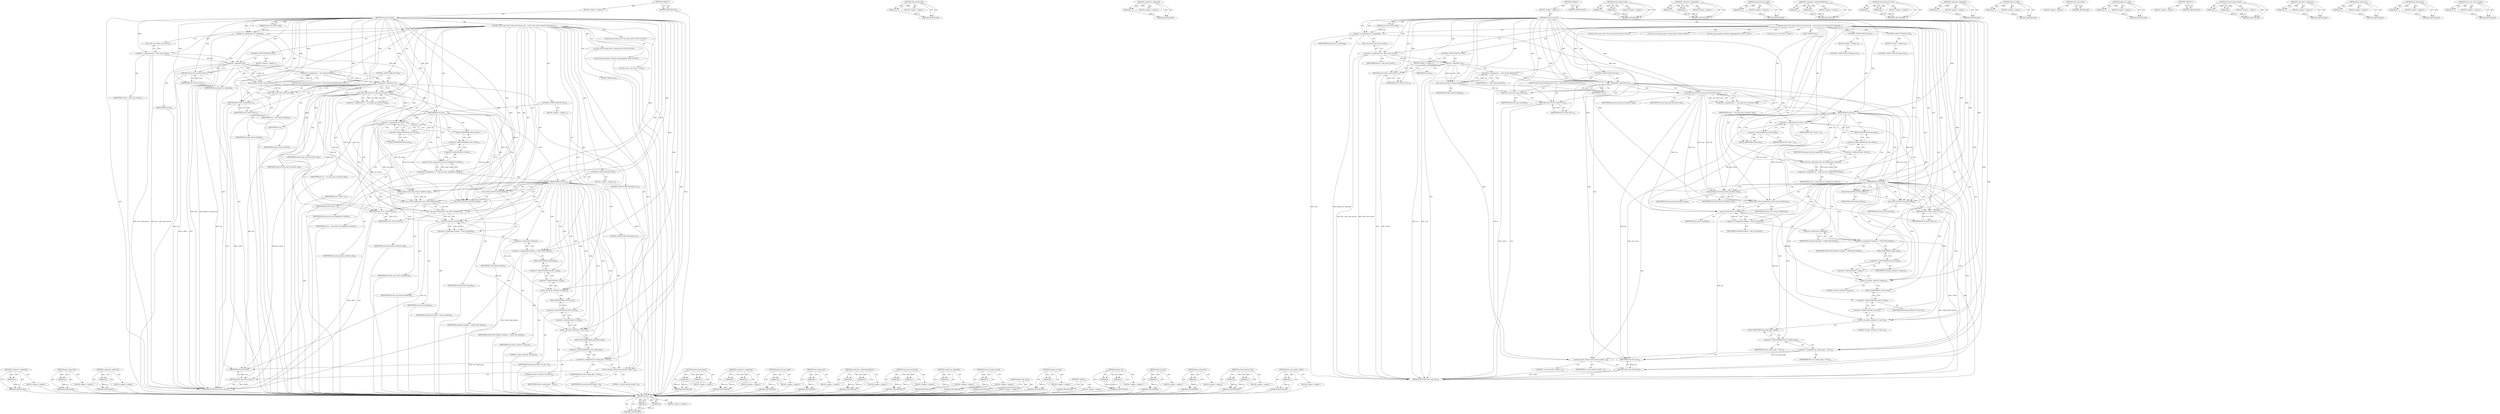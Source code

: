 digraph "clear_user_return_notifier" {
vulnerable_189 [label=<(METHOD,atomic_set)>];
vulnerable_190 [label=<(PARAM,p1)>];
vulnerable_191 [label=<(PARAM,p2)>];
vulnerable_192 [label=<(BLOCK,&lt;empty&gt;,&lt;empty&gt;)>];
vulnerable_193 [label=<(METHOD_RETURN,ANY)>];
vulnerable_146 [label=<(METHOD,alloc_thread_info)>];
vulnerable_147 [label=<(PARAM,p1)>];
vulnerable_148 [label=<(BLOCK,&lt;empty&gt;,&lt;empty&gt;)>];
vulnerable_149 [label=<(METHOD_RETURN,ANY)>];
vulnerable_168 [label=<(METHOD,&lt;operator&gt;.addressOf)>];
vulnerable_169 [label=<(PARAM,p1)>];
vulnerable_170 [label=<(BLOCK,&lt;empty&gt;,&lt;empty&gt;)>];
vulnerable_171 [label=<(METHOD_RETURN,ANY)>];
vulnerable_6 [label=<(METHOD,&lt;global&gt;)<SUB>1</SUB>>];
vulnerable_7 [label=<(BLOCK,&lt;empty&gt;,&lt;empty&gt;)<SUB>1</SUB>>];
vulnerable_8 [label=<(METHOD,dup_task_struct)<SUB>1</SUB>>];
vulnerable_9 [label=<(PARAM,struct task_struct *orig)<SUB>1</SUB>>];
vulnerable_10 [label=<(BLOCK,{
	struct task_struct *tsk;
	struct thread_info...,{
	struct task_struct *tsk;
	struct thread_info...)<SUB>2</SUB>>];
vulnerable_11 [label="<(LOCAL,struct task_struct* tsk: task_struct*)<SUB>3</SUB>>"];
vulnerable_12 [label="<(LOCAL,struct thread_info* ti: thread_info*)<SUB>4</SUB>>"];
vulnerable_13 [label="<(LOCAL,long unsigned* stackend: longunsigned*)<SUB>5</SUB>>"];
vulnerable_14 [label="<(LOCAL,int err: int)<SUB>7</SUB>>"];
vulnerable_15 [label=<(prepare_to_copy,prepare_to_copy(orig))<SUB>9</SUB>>];
vulnerable_16 [label=<(IDENTIFIER,orig,prepare_to_copy(orig))<SUB>9</SUB>>];
vulnerable_17 [label=<(&lt;operator&gt;.assignment,tsk = alloc_task_struct())<SUB>11</SUB>>];
vulnerable_18 [label=<(IDENTIFIER,tsk,tsk = alloc_task_struct())<SUB>11</SUB>>];
vulnerable_19 [label=<(alloc_task_struct,alloc_task_struct())<SUB>11</SUB>>];
vulnerable_20 [label=<(CONTROL_STRUCTURE,IF,if (!tsk))<SUB>12</SUB>>];
vulnerable_21 [label=<(&lt;operator&gt;.logicalNot,!tsk)<SUB>12</SUB>>];
vulnerable_22 [label=<(IDENTIFIER,tsk,!tsk)<SUB>12</SUB>>];
vulnerable_23 [label=<(BLOCK,&lt;empty&gt;,&lt;empty&gt;)<SUB>13</SUB>>];
vulnerable_24 [label=<(RETURN,return NULL;,return NULL;)<SUB>13</SUB>>];
vulnerable_25 [label=<(IDENTIFIER,NULL,return NULL;)<SUB>13</SUB>>];
vulnerable_26 [label=<(&lt;operator&gt;.assignment,ti = alloc_thread_info(tsk))<SUB>15</SUB>>];
vulnerable_27 [label=<(IDENTIFIER,ti,ti = alloc_thread_info(tsk))<SUB>15</SUB>>];
vulnerable_28 [label=<(alloc_thread_info,alloc_thread_info(tsk))<SUB>15</SUB>>];
vulnerable_29 [label=<(IDENTIFIER,tsk,alloc_thread_info(tsk))<SUB>15</SUB>>];
vulnerable_30 [label=<(CONTROL_STRUCTURE,IF,if (!ti))<SUB>16</SUB>>];
vulnerable_31 [label=<(&lt;operator&gt;.logicalNot,!ti)<SUB>16</SUB>>];
vulnerable_32 [label=<(IDENTIFIER,ti,!ti)<SUB>16</SUB>>];
vulnerable_33 [label=<(BLOCK,{
		free_task_struct(tsk);
		return NULL;
	},{
		free_task_struct(tsk);
		return NULL;
	})<SUB>16</SUB>>];
vulnerable_34 [label=<(free_task_struct,free_task_struct(tsk))<SUB>17</SUB>>];
vulnerable_35 [label=<(IDENTIFIER,tsk,free_task_struct(tsk))<SUB>17</SUB>>];
vulnerable_36 [label=<(RETURN,return NULL;,return NULL;)<SUB>18</SUB>>];
vulnerable_37 [label=<(IDENTIFIER,NULL,return NULL;)<SUB>18</SUB>>];
vulnerable_38 [label=<(&lt;operator&gt;.assignment,err = arch_dup_task_struct(tsk, orig))<SUB>21</SUB>>];
vulnerable_39 [label=<(IDENTIFIER,err,err = arch_dup_task_struct(tsk, orig))<SUB>21</SUB>>];
vulnerable_40 [label=<(arch_dup_task_struct,arch_dup_task_struct(tsk, orig))<SUB>21</SUB>>];
vulnerable_41 [label=<(IDENTIFIER,tsk,arch_dup_task_struct(tsk, orig))<SUB>21</SUB>>];
vulnerable_42 [label=<(IDENTIFIER,orig,arch_dup_task_struct(tsk, orig))<SUB>21</SUB>>];
vulnerable_43 [label=<(CONTROL_STRUCTURE,IF,if (err))<SUB>22</SUB>>];
vulnerable_44 [label=<(IDENTIFIER,err,if (err))<SUB>22</SUB>>];
vulnerable_45 [label=<(BLOCK,&lt;empty&gt;,&lt;empty&gt;)<SUB>23</SUB>>];
vulnerable_46 [label=<(CONTROL_STRUCTURE,GOTO,goto out;)<SUB>23</SUB>>];
vulnerable_47 [label=<(&lt;operator&gt;.assignment,tsk-&gt;stack = ti)<SUB>25</SUB>>];
vulnerable_48 [label=<(&lt;operator&gt;.indirectFieldAccess,tsk-&gt;stack)<SUB>25</SUB>>];
vulnerable_49 [label=<(IDENTIFIER,tsk,tsk-&gt;stack = ti)<SUB>25</SUB>>];
vulnerable_50 [label=<(FIELD_IDENTIFIER,stack,stack)<SUB>25</SUB>>];
vulnerable_51 [label=<(IDENTIFIER,ti,tsk-&gt;stack = ti)<SUB>25</SUB>>];
vulnerable_52 [label=<(&lt;operator&gt;.assignment,err = prop_local_init_single(&amp;tsk-&gt;dirties))<SUB>27</SUB>>];
vulnerable_53 [label=<(IDENTIFIER,err,err = prop_local_init_single(&amp;tsk-&gt;dirties))<SUB>27</SUB>>];
vulnerable_54 [label=<(prop_local_init_single,prop_local_init_single(&amp;tsk-&gt;dirties))<SUB>27</SUB>>];
vulnerable_55 [label=<(&lt;operator&gt;.addressOf,&amp;tsk-&gt;dirties)<SUB>27</SUB>>];
vulnerable_56 [label=<(&lt;operator&gt;.indirectFieldAccess,tsk-&gt;dirties)<SUB>27</SUB>>];
vulnerable_57 [label=<(IDENTIFIER,tsk,prop_local_init_single(&amp;tsk-&gt;dirties))<SUB>27</SUB>>];
vulnerable_58 [label=<(FIELD_IDENTIFIER,dirties,dirties)<SUB>27</SUB>>];
vulnerable_59 [label=<(CONTROL_STRUCTURE,IF,if (err))<SUB>28</SUB>>];
vulnerable_60 [label=<(IDENTIFIER,err,if (err))<SUB>28</SUB>>];
vulnerable_61 [label=<(BLOCK,&lt;empty&gt;,&lt;empty&gt;)<SUB>29</SUB>>];
vulnerable_62 [label=<(CONTROL_STRUCTURE,GOTO,goto out;)<SUB>29</SUB>>];
vulnerable_63 [label=<(setup_thread_stack,setup_thread_stack(tsk, orig))<SUB>31</SUB>>];
vulnerable_64 [label=<(IDENTIFIER,tsk,setup_thread_stack(tsk, orig))<SUB>31</SUB>>];
vulnerable_65 [label=<(IDENTIFIER,orig,setup_thread_stack(tsk, orig))<SUB>31</SUB>>];
vulnerable_66 [label=<(clear_user_return_notifier,clear_user_return_notifier(tsk))<SUB>32</SUB>>];
vulnerable_67 [label=<(IDENTIFIER,tsk,clear_user_return_notifier(tsk))<SUB>32</SUB>>];
vulnerable_68 [label=<(&lt;operator&gt;.assignment,stackend = end_of_stack(tsk))<SUB>33</SUB>>];
vulnerable_69 [label=<(IDENTIFIER,stackend,stackend = end_of_stack(tsk))<SUB>33</SUB>>];
vulnerable_70 [label=<(end_of_stack,end_of_stack(tsk))<SUB>33</SUB>>];
vulnerable_71 [label=<(IDENTIFIER,tsk,end_of_stack(tsk))<SUB>33</SUB>>];
vulnerable_72 [label=<(&lt;operator&gt;.assignment,*stackend = STACK_END_MAGIC)<SUB>34</SUB>>];
vulnerable_73 [label=<(&lt;operator&gt;.indirection,*stackend)<SUB>34</SUB>>];
vulnerable_74 [label=<(IDENTIFIER,stackend,*stackend = STACK_END_MAGIC)<SUB>34</SUB>>];
vulnerable_75 [label=<(IDENTIFIER,STACK_END_MAGIC,*stackend = STACK_END_MAGIC)<SUB>34</SUB>>];
vulnerable_76 [label=<(atomic_set,atomic_set(&amp;tsk-&gt;usage,2))<SUB>41</SUB>>];
vulnerable_77 [label=<(&lt;operator&gt;.addressOf,&amp;tsk-&gt;usage)<SUB>41</SUB>>];
vulnerable_78 [label=<(&lt;operator&gt;.indirectFieldAccess,tsk-&gt;usage)<SUB>41</SUB>>];
vulnerable_79 [label=<(IDENTIFIER,tsk,atomic_set(&amp;tsk-&gt;usage,2))<SUB>41</SUB>>];
vulnerable_80 [label=<(FIELD_IDENTIFIER,usage,usage)<SUB>41</SUB>>];
vulnerable_81 [label=<(LITERAL,2,atomic_set(&amp;tsk-&gt;usage,2))<SUB>41</SUB>>];
vulnerable_82 [label=<(atomic_set,atomic_set(&amp;tsk-&gt;fs_excl, 0))<SUB>42</SUB>>];
vulnerable_83 [label=<(&lt;operator&gt;.addressOf,&amp;tsk-&gt;fs_excl)<SUB>42</SUB>>];
vulnerable_84 [label=<(&lt;operator&gt;.indirectFieldAccess,tsk-&gt;fs_excl)<SUB>42</SUB>>];
vulnerable_85 [label=<(IDENTIFIER,tsk,atomic_set(&amp;tsk-&gt;fs_excl, 0))<SUB>42</SUB>>];
vulnerable_86 [label=<(FIELD_IDENTIFIER,fs_excl,fs_excl)<SUB>42</SUB>>];
vulnerable_87 [label=<(LITERAL,0,atomic_set(&amp;tsk-&gt;fs_excl, 0))<SUB>42</SUB>>];
vulnerable_88 [label=<(&lt;operator&gt;.assignment,tsk-&gt;splice_pipe = NULL)<SUB>46</SUB>>];
vulnerable_89 [label=<(&lt;operator&gt;.indirectFieldAccess,tsk-&gt;splice_pipe)<SUB>46</SUB>>];
vulnerable_90 [label=<(IDENTIFIER,tsk,tsk-&gt;splice_pipe = NULL)<SUB>46</SUB>>];
vulnerable_91 [label=<(FIELD_IDENTIFIER,splice_pipe,splice_pipe)<SUB>46</SUB>>];
vulnerable_92 [label=<(IDENTIFIER,NULL,tsk-&gt;splice_pipe = NULL)<SUB>46</SUB>>];
vulnerable_93 [label=<(account_kernel_stack,account_kernel_stack(ti, 1))<SUB>48</SUB>>];
vulnerable_94 [label=<(IDENTIFIER,ti,account_kernel_stack(ti, 1))<SUB>48</SUB>>];
vulnerable_95 [label=<(LITERAL,1,account_kernel_stack(ti, 1))<SUB>48</SUB>>];
vulnerable_96 [label=<(RETURN,return tsk;,return tsk;)<SUB>50</SUB>>];
vulnerable_97 [label=<(IDENTIFIER,tsk,return tsk;)<SUB>50</SUB>>];
vulnerable_98 [label=<(JUMP_TARGET,out)<SUB>52</SUB>>];
vulnerable_99 [label=<(free_thread_info,free_thread_info(ti))<SUB>53</SUB>>];
vulnerable_100 [label=<(IDENTIFIER,ti,free_thread_info(ti))<SUB>53</SUB>>];
vulnerable_101 [label=<(free_task_struct,free_task_struct(tsk))<SUB>54</SUB>>];
vulnerable_102 [label=<(IDENTIFIER,tsk,free_task_struct(tsk))<SUB>54</SUB>>];
vulnerable_103 [label=<(RETURN,return NULL;,return NULL;)<SUB>55</SUB>>];
vulnerable_104 [label=<(IDENTIFIER,NULL,return NULL;)<SUB>55</SUB>>];
vulnerable_105 [label=<(METHOD_RETURN,struct task_struct)<SUB>1</SUB>>];
vulnerable_107 [label=<(METHOD_RETURN,ANY)<SUB>1</SUB>>];
vulnerable_172 [label=<(METHOD,setup_thread_stack)>];
vulnerable_173 [label=<(PARAM,p1)>];
vulnerable_174 [label=<(PARAM,p2)>];
vulnerable_175 [label=<(BLOCK,&lt;empty&gt;,&lt;empty&gt;)>];
vulnerable_176 [label=<(METHOD_RETURN,ANY)>];
vulnerable_134 [label=<(METHOD,&lt;operator&gt;.assignment)>];
vulnerable_135 [label=<(PARAM,p1)>];
vulnerable_136 [label=<(PARAM,p2)>];
vulnerable_137 [label=<(BLOCK,&lt;empty&gt;,&lt;empty&gt;)>];
vulnerable_138 [label=<(METHOD_RETURN,ANY)>];
vulnerable_164 [label=<(METHOD,prop_local_init_single)>];
vulnerable_165 [label=<(PARAM,p1)>];
vulnerable_166 [label=<(BLOCK,&lt;empty&gt;,&lt;empty&gt;)>];
vulnerable_167 [label=<(METHOD_RETURN,ANY)>];
vulnerable_159 [label=<(METHOD,&lt;operator&gt;.indirectFieldAccess)>];
vulnerable_160 [label=<(PARAM,p1)>];
vulnerable_161 [label=<(PARAM,p2)>];
vulnerable_162 [label=<(BLOCK,&lt;empty&gt;,&lt;empty&gt;)>];
vulnerable_163 [label=<(METHOD_RETURN,ANY)>];
vulnerable_154 [label=<(METHOD,arch_dup_task_struct)>];
vulnerable_155 [label=<(PARAM,p1)>];
vulnerable_156 [label=<(PARAM,p2)>];
vulnerable_157 [label=<(BLOCK,&lt;empty&gt;,&lt;empty&gt;)>];
vulnerable_158 [label=<(METHOD_RETURN,ANY)>];
vulnerable_142 [label=<(METHOD,&lt;operator&gt;.logicalNot)>];
vulnerable_143 [label=<(PARAM,p1)>];
vulnerable_144 [label=<(BLOCK,&lt;empty&gt;,&lt;empty&gt;)>];
vulnerable_145 [label=<(METHOD_RETURN,ANY)>];
vulnerable_181 [label=<(METHOD,end_of_stack)>];
vulnerable_182 [label=<(PARAM,p1)>];
vulnerable_183 [label=<(BLOCK,&lt;empty&gt;,&lt;empty&gt;)>];
vulnerable_184 [label=<(METHOD_RETURN,ANY)>];
vulnerable_139 [label=<(METHOD,alloc_task_struct)>];
vulnerable_140 [label=<(BLOCK,&lt;empty&gt;,&lt;empty&gt;)>];
vulnerable_141 [label=<(METHOD_RETURN,ANY)>];
vulnerable_130 [label=<(METHOD,prepare_to_copy)>];
vulnerable_131 [label=<(PARAM,p1)>];
vulnerable_132 [label=<(BLOCK,&lt;empty&gt;,&lt;empty&gt;)>];
vulnerable_133 [label=<(METHOD_RETURN,ANY)>];
vulnerable_124 [label=<(METHOD,&lt;global&gt;)<SUB>1</SUB>>];
vulnerable_125 [label=<(BLOCK,&lt;empty&gt;,&lt;empty&gt;)>];
vulnerable_126 [label=<(METHOD_RETURN,ANY)>];
vulnerable_194 [label=<(METHOD,account_kernel_stack)>];
vulnerable_195 [label=<(PARAM,p1)>];
vulnerable_196 [label=<(PARAM,p2)>];
vulnerable_197 [label=<(BLOCK,&lt;empty&gt;,&lt;empty&gt;)>];
vulnerable_198 [label=<(METHOD_RETURN,ANY)>];
vulnerable_185 [label=<(METHOD,&lt;operator&gt;.indirection)>];
vulnerable_186 [label=<(PARAM,p1)>];
vulnerable_187 [label=<(BLOCK,&lt;empty&gt;,&lt;empty&gt;)>];
vulnerable_188 [label=<(METHOD_RETURN,ANY)>];
vulnerable_150 [label=<(METHOD,free_task_struct)>];
vulnerable_151 [label=<(PARAM,p1)>];
vulnerable_152 [label=<(BLOCK,&lt;empty&gt;,&lt;empty&gt;)>];
vulnerable_153 [label=<(METHOD_RETURN,ANY)>];
vulnerable_199 [label=<(METHOD,free_thread_info)>];
vulnerable_200 [label=<(PARAM,p1)>];
vulnerable_201 [label=<(BLOCK,&lt;empty&gt;,&lt;empty&gt;)>];
vulnerable_202 [label=<(METHOD_RETURN,ANY)>];
vulnerable_177 [label=<(METHOD,clear_user_return_notifier)>];
vulnerable_178 [label=<(PARAM,p1)>];
vulnerable_179 [label=<(BLOCK,&lt;empty&gt;,&lt;empty&gt;)>];
vulnerable_180 [label=<(METHOD_RETURN,ANY)>];
fixed_191 [label=<(METHOD,&lt;operator&gt;.indirection)>];
fixed_192 [label=<(PARAM,p1)>];
fixed_193 [label=<(BLOCK,&lt;empty&gt;,&lt;empty&gt;)>];
fixed_194 [label=<(METHOD_RETURN,ANY)>];
fixed_148 [label=<(METHOD,alloc_thread_info)>];
fixed_149 [label=<(PARAM,p1)>];
fixed_150 [label=<(BLOCK,&lt;empty&gt;,&lt;empty&gt;)>];
fixed_151 [label=<(METHOD_RETURN,ANY)>];
fixed_170 [label=<(METHOD,&lt;operator&gt;.addressOf)>];
fixed_171 [label=<(PARAM,p1)>];
fixed_172 [label=<(BLOCK,&lt;empty&gt;,&lt;empty&gt;)>];
fixed_173 [label=<(METHOD_RETURN,ANY)>];
fixed_6 [label=<(METHOD,&lt;global&gt;)<SUB>1</SUB>>];
fixed_7 [label=<(BLOCK,&lt;empty&gt;,&lt;empty&gt;)<SUB>1</SUB>>];
fixed_8 [label=<(METHOD,dup_task_struct)<SUB>1</SUB>>];
fixed_9 [label=<(PARAM,struct task_struct *orig)<SUB>1</SUB>>];
fixed_10 [label=<(BLOCK,{
	struct task_struct *tsk;
	struct thread_info...,{
	struct task_struct *tsk;
	struct thread_info...)<SUB>2</SUB>>];
fixed_11 [label="<(LOCAL,struct task_struct* tsk: task_struct*)<SUB>3</SUB>>"];
fixed_12 [label="<(LOCAL,struct thread_info* ti: thread_info*)<SUB>4</SUB>>"];
fixed_13 [label="<(LOCAL,long unsigned* stackend: longunsigned*)<SUB>5</SUB>>"];
fixed_14 [label="<(LOCAL,int err: int)<SUB>7</SUB>>"];
fixed_15 [label=<(prepare_to_copy,prepare_to_copy(orig))<SUB>9</SUB>>];
fixed_16 [label=<(IDENTIFIER,orig,prepare_to_copy(orig))<SUB>9</SUB>>];
fixed_17 [label=<(&lt;operator&gt;.assignment,tsk = alloc_task_struct())<SUB>11</SUB>>];
fixed_18 [label=<(IDENTIFIER,tsk,tsk = alloc_task_struct())<SUB>11</SUB>>];
fixed_19 [label=<(alloc_task_struct,alloc_task_struct())<SUB>11</SUB>>];
fixed_20 [label=<(CONTROL_STRUCTURE,IF,if (!tsk))<SUB>12</SUB>>];
fixed_21 [label=<(&lt;operator&gt;.logicalNot,!tsk)<SUB>12</SUB>>];
fixed_22 [label=<(IDENTIFIER,tsk,!tsk)<SUB>12</SUB>>];
fixed_23 [label=<(BLOCK,&lt;empty&gt;,&lt;empty&gt;)<SUB>13</SUB>>];
fixed_24 [label=<(RETURN,return NULL;,return NULL;)<SUB>13</SUB>>];
fixed_25 [label=<(IDENTIFIER,NULL,return NULL;)<SUB>13</SUB>>];
fixed_26 [label=<(&lt;operator&gt;.assignment,ti = alloc_thread_info(tsk))<SUB>15</SUB>>];
fixed_27 [label=<(IDENTIFIER,ti,ti = alloc_thread_info(tsk))<SUB>15</SUB>>];
fixed_28 [label=<(alloc_thread_info,alloc_thread_info(tsk))<SUB>15</SUB>>];
fixed_29 [label=<(IDENTIFIER,tsk,alloc_thread_info(tsk))<SUB>15</SUB>>];
fixed_30 [label=<(CONTROL_STRUCTURE,IF,if (!ti))<SUB>16</SUB>>];
fixed_31 [label=<(&lt;operator&gt;.logicalNot,!ti)<SUB>16</SUB>>];
fixed_32 [label=<(IDENTIFIER,ti,!ti)<SUB>16</SUB>>];
fixed_33 [label=<(BLOCK,{
		free_task_struct(tsk);
		return NULL;
	},{
		free_task_struct(tsk);
		return NULL;
	})<SUB>16</SUB>>];
fixed_34 [label=<(free_task_struct,free_task_struct(tsk))<SUB>17</SUB>>];
fixed_35 [label=<(IDENTIFIER,tsk,free_task_struct(tsk))<SUB>17</SUB>>];
fixed_36 [label=<(RETURN,return NULL;,return NULL;)<SUB>18</SUB>>];
fixed_37 [label=<(IDENTIFIER,NULL,return NULL;)<SUB>18</SUB>>];
fixed_38 [label=<(&lt;operator&gt;.assignment,err = arch_dup_task_struct(tsk, orig))<SUB>21</SUB>>];
fixed_39 [label=<(IDENTIFIER,err,err = arch_dup_task_struct(tsk, orig))<SUB>21</SUB>>];
fixed_40 [label=<(arch_dup_task_struct,arch_dup_task_struct(tsk, orig))<SUB>21</SUB>>];
fixed_41 [label=<(IDENTIFIER,tsk,arch_dup_task_struct(tsk, orig))<SUB>21</SUB>>];
fixed_42 [label=<(IDENTIFIER,orig,arch_dup_task_struct(tsk, orig))<SUB>21</SUB>>];
fixed_43 [label=<(CONTROL_STRUCTURE,IF,if (err))<SUB>22</SUB>>];
fixed_44 [label=<(IDENTIFIER,err,if (err))<SUB>22</SUB>>];
fixed_45 [label=<(BLOCK,&lt;empty&gt;,&lt;empty&gt;)<SUB>23</SUB>>];
fixed_46 [label=<(CONTROL_STRUCTURE,GOTO,goto out;)<SUB>23</SUB>>];
fixed_47 [label=<(&lt;operator&gt;.assignment,tsk-&gt;stack = ti)<SUB>25</SUB>>];
fixed_48 [label=<(&lt;operator&gt;.indirectFieldAccess,tsk-&gt;stack)<SUB>25</SUB>>];
fixed_49 [label=<(IDENTIFIER,tsk,tsk-&gt;stack = ti)<SUB>25</SUB>>];
fixed_50 [label=<(FIELD_IDENTIFIER,stack,stack)<SUB>25</SUB>>];
fixed_51 [label=<(IDENTIFIER,ti,tsk-&gt;stack = ti)<SUB>25</SUB>>];
fixed_52 [label=<(&lt;operator&gt;.assignment,err = prop_local_init_single(&amp;tsk-&gt;dirties))<SUB>27</SUB>>];
fixed_53 [label=<(IDENTIFIER,err,err = prop_local_init_single(&amp;tsk-&gt;dirties))<SUB>27</SUB>>];
fixed_54 [label=<(prop_local_init_single,prop_local_init_single(&amp;tsk-&gt;dirties))<SUB>27</SUB>>];
fixed_55 [label=<(&lt;operator&gt;.addressOf,&amp;tsk-&gt;dirties)<SUB>27</SUB>>];
fixed_56 [label=<(&lt;operator&gt;.indirectFieldAccess,tsk-&gt;dirties)<SUB>27</SUB>>];
fixed_57 [label=<(IDENTIFIER,tsk,prop_local_init_single(&amp;tsk-&gt;dirties))<SUB>27</SUB>>];
fixed_58 [label=<(FIELD_IDENTIFIER,dirties,dirties)<SUB>27</SUB>>];
fixed_59 [label=<(CONTROL_STRUCTURE,IF,if (err))<SUB>28</SUB>>];
fixed_60 [label=<(IDENTIFIER,err,if (err))<SUB>28</SUB>>];
fixed_61 [label=<(BLOCK,&lt;empty&gt;,&lt;empty&gt;)<SUB>29</SUB>>];
fixed_62 [label=<(CONTROL_STRUCTURE,GOTO,goto out;)<SUB>29</SUB>>];
fixed_63 [label=<(setup_thread_stack,setup_thread_stack(tsk, orig))<SUB>31</SUB>>];
fixed_64 [label=<(IDENTIFIER,tsk,setup_thread_stack(tsk, orig))<SUB>31</SUB>>];
fixed_65 [label=<(IDENTIFIER,orig,setup_thread_stack(tsk, orig))<SUB>31</SUB>>];
fixed_66 [label=<(clear_user_return_notifier,clear_user_return_notifier(tsk))<SUB>32</SUB>>];
fixed_67 [label=<(IDENTIFIER,tsk,clear_user_return_notifier(tsk))<SUB>32</SUB>>];
fixed_68 [label=<(clear_tsk_need_resched,clear_tsk_need_resched(tsk))<SUB>33</SUB>>];
fixed_69 [label=<(IDENTIFIER,tsk,clear_tsk_need_resched(tsk))<SUB>33</SUB>>];
fixed_70 [label=<(&lt;operator&gt;.assignment,stackend = end_of_stack(tsk))<SUB>34</SUB>>];
fixed_71 [label=<(IDENTIFIER,stackend,stackend = end_of_stack(tsk))<SUB>34</SUB>>];
fixed_72 [label=<(end_of_stack,end_of_stack(tsk))<SUB>34</SUB>>];
fixed_73 [label=<(IDENTIFIER,tsk,end_of_stack(tsk))<SUB>34</SUB>>];
fixed_74 [label=<(&lt;operator&gt;.assignment,*stackend = STACK_END_MAGIC)<SUB>35</SUB>>];
fixed_75 [label=<(&lt;operator&gt;.indirection,*stackend)<SUB>35</SUB>>];
fixed_76 [label=<(IDENTIFIER,stackend,*stackend = STACK_END_MAGIC)<SUB>35</SUB>>];
fixed_77 [label=<(IDENTIFIER,STACK_END_MAGIC,*stackend = STACK_END_MAGIC)<SUB>35</SUB>>];
fixed_78 [label=<(atomic_set,atomic_set(&amp;tsk-&gt;usage,2))<SUB>42</SUB>>];
fixed_79 [label=<(&lt;operator&gt;.addressOf,&amp;tsk-&gt;usage)<SUB>42</SUB>>];
fixed_80 [label=<(&lt;operator&gt;.indirectFieldAccess,tsk-&gt;usage)<SUB>42</SUB>>];
fixed_81 [label=<(IDENTIFIER,tsk,atomic_set(&amp;tsk-&gt;usage,2))<SUB>42</SUB>>];
fixed_82 [label=<(FIELD_IDENTIFIER,usage,usage)<SUB>42</SUB>>];
fixed_83 [label=<(LITERAL,2,atomic_set(&amp;tsk-&gt;usage,2))<SUB>42</SUB>>];
fixed_84 [label=<(atomic_set,atomic_set(&amp;tsk-&gt;fs_excl, 0))<SUB>43</SUB>>];
fixed_85 [label=<(&lt;operator&gt;.addressOf,&amp;tsk-&gt;fs_excl)<SUB>43</SUB>>];
fixed_86 [label=<(&lt;operator&gt;.indirectFieldAccess,tsk-&gt;fs_excl)<SUB>43</SUB>>];
fixed_87 [label=<(IDENTIFIER,tsk,atomic_set(&amp;tsk-&gt;fs_excl, 0))<SUB>43</SUB>>];
fixed_88 [label=<(FIELD_IDENTIFIER,fs_excl,fs_excl)<SUB>43</SUB>>];
fixed_89 [label=<(LITERAL,0,atomic_set(&amp;tsk-&gt;fs_excl, 0))<SUB>43</SUB>>];
fixed_90 [label=<(&lt;operator&gt;.assignment,tsk-&gt;splice_pipe = NULL)<SUB>47</SUB>>];
fixed_91 [label=<(&lt;operator&gt;.indirectFieldAccess,tsk-&gt;splice_pipe)<SUB>47</SUB>>];
fixed_92 [label=<(IDENTIFIER,tsk,tsk-&gt;splice_pipe = NULL)<SUB>47</SUB>>];
fixed_93 [label=<(FIELD_IDENTIFIER,splice_pipe,splice_pipe)<SUB>47</SUB>>];
fixed_94 [label=<(IDENTIFIER,NULL,tsk-&gt;splice_pipe = NULL)<SUB>47</SUB>>];
fixed_95 [label=<(account_kernel_stack,account_kernel_stack(ti, 1))<SUB>49</SUB>>];
fixed_96 [label=<(IDENTIFIER,ti,account_kernel_stack(ti, 1))<SUB>49</SUB>>];
fixed_97 [label=<(LITERAL,1,account_kernel_stack(ti, 1))<SUB>49</SUB>>];
fixed_98 [label=<(RETURN,return tsk;,return tsk;)<SUB>51</SUB>>];
fixed_99 [label=<(IDENTIFIER,tsk,return tsk;)<SUB>51</SUB>>];
fixed_100 [label=<(JUMP_TARGET,out)<SUB>53</SUB>>];
fixed_101 [label=<(free_thread_info,free_thread_info(ti))<SUB>54</SUB>>];
fixed_102 [label=<(IDENTIFIER,ti,free_thread_info(ti))<SUB>54</SUB>>];
fixed_103 [label=<(free_task_struct,free_task_struct(tsk))<SUB>55</SUB>>];
fixed_104 [label=<(IDENTIFIER,tsk,free_task_struct(tsk))<SUB>55</SUB>>];
fixed_105 [label=<(RETURN,return NULL;,return NULL;)<SUB>56</SUB>>];
fixed_106 [label=<(IDENTIFIER,NULL,return NULL;)<SUB>56</SUB>>];
fixed_107 [label=<(METHOD_RETURN,struct task_struct)<SUB>1</SUB>>];
fixed_109 [label=<(METHOD_RETURN,ANY)<SUB>1</SUB>>];
fixed_174 [label=<(METHOD,setup_thread_stack)>];
fixed_175 [label=<(PARAM,p1)>];
fixed_176 [label=<(PARAM,p2)>];
fixed_177 [label=<(BLOCK,&lt;empty&gt;,&lt;empty&gt;)>];
fixed_178 [label=<(METHOD_RETURN,ANY)>];
fixed_136 [label=<(METHOD,&lt;operator&gt;.assignment)>];
fixed_137 [label=<(PARAM,p1)>];
fixed_138 [label=<(PARAM,p2)>];
fixed_139 [label=<(BLOCK,&lt;empty&gt;,&lt;empty&gt;)>];
fixed_140 [label=<(METHOD_RETURN,ANY)>];
fixed_166 [label=<(METHOD,prop_local_init_single)>];
fixed_167 [label=<(PARAM,p1)>];
fixed_168 [label=<(BLOCK,&lt;empty&gt;,&lt;empty&gt;)>];
fixed_169 [label=<(METHOD_RETURN,ANY)>];
fixed_205 [label=<(METHOD,free_thread_info)>];
fixed_206 [label=<(PARAM,p1)>];
fixed_207 [label=<(BLOCK,&lt;empty&gt;,&lt;empty&gt;)>];
fixed_208 [label=<(METHOD_RETURN,ANY)>];
fixed_161 [label=<(METHOD,&lt;operator&gt;.indirectFieldAccess)>];
fixed_162 [label=<(PARAM,p1)>];
fixed_163 [label=<(PARAM,p2)>];
fixed_164 [label=<(BLOCK,&lt;empty&gt;,&lt;empty&gt;)>];
fixed_165 [label=<(METHOD_RETURN,ANY)>];
fixed_156 [label=<(METHOD,arch_dup_task_struct)>];
fixed_157 [label=<(PARAM,p1)>];
fixed_158 [label=<(PARAM,p2)>];
fixed_159 [label=<(BLOCK,&lt;empty&gt;,&lt;empty&gt;)>];
fixed_160 [label=<(METHOD_RETURN,ANY)>];
fixed_144 [label=<(METHOD,&lt;operator&gt;.logicalNot)>];
fixed_145 [label=<(PARAM,p1)>];
fixed_146 [label=<(BLOCK,&lt;empty&gt;,&lt;empty&gt;)>];
fixed_147 [label=<(METHOD_RETURN,ANY)>];
fixed_183 [label=<(METHOD,clear_tsk_need_resched)>];
fixed_184 [label=<(PARAM,p1)>];
fixed_185 [label=<(BLOCK,&lt;empty&gt;,&lt;empty&gt;)>];
fixed_186 [label=<(METHOD_RETURN,ANY)>];
fixed_141 [label=<(METHOD,alloc_task_struct)>];
fixed_142 [label=<(BLOCK,&lt;empty&gt;,&lt;empty&gt;)>];
fixed_143 [label=<(METHOD_RETURN,ANY)>];
fixed_132 [label=<(METHOD,prepare_to_copy)>];
fixed_133 [label=<(PARAM,p1)>];
fixed_134 [label=<(BLOCK,&lt;empty&gt;,&lt;empty&gt;)>];
fixed_135 [label=<(METHOD_RETURN,ANY)>];
fixed_126 [label=<(METHOD,&lt;global&gt;)<SUB>1</SUB>>];
fixed_127 [label=<(BLOCK,&lt;empty&gt;,&lt;empty&gt;)>];
fixed_128 [label=<(METHOD_RETURN,ANY)>];
fixed_195 [label=<(METHOD,atomic_set)>];
fixed_196 [label=<(PARAM,p1)>];
fixed_197 [label=<(PARAM,p2)>];
fixed_198 [label=<(BLOCK,&lt;empty&gt;,&lt;empty&gt;)>];
fixed_199 [label=<(METHOD_RETURN,ANY)>];
fixed_187 [label=<(METHOD,end_of_stack)>];
fixed_188 [label=<(PARAM,p1)>];
fixed_189 [label=<(BLOCK,&lt;empty&gt;,&lt;empty&gt;)>];
fixed_190 [label=<(METHOD_RETURN,ANY)>];
fixed_152 [label=<(METHOD,free_task_struct)>];
fixed_153 [label=<(PARAM,p1)>];
fixed_154 [label=<(BLOCK,&lt;empty&gt;,&lt;empty&gt;)>];
fixed_155 [label=<(METHOD_RETURN,ANY)>];
fixed_200 [label=<(METHOD,account_kernel_stack)>];
fixed_201 [label=<(PARAM,p1)>];
fixed_202 [label=<(PARAM,p2)>];
fixed_203 [label=<(BLOCK,&lt;empty&gt;,&lt;empty&gt;)>];
fixed_204 [label=<(METHOD_RETURN,ANY)>];
fixed_179 [label=<(METHOD,clear_user_return_notifier)>];
fixed_180 [label=<(PARAM,p1)>];
fixed_181 [label=<(BLOCK,&lt;empty&gt;,&lt;empty&gt;)>];
fixed_182 [label=<(METHOD_RETURN,ANY)>];
vulnerable_189 -> vulnerable_190  [key=0, label="AST: "];
vulnerable_189 -> vulnerable_190  [key=1, label="DDG: "];
vulnerable_189 -> vulnerable_192  [key=0, label="AST: "];
vulnerable_189 -> vulnerable_191  [key=0, label="AST: "];
vulnerable_189 -> vulnerable_191  [key=1, label="DDG: "];
vulnerable_189 -> vulnerable_193  [key=0, label="AST: "];
vulnerable_189 -> vulnerable_193  [key=1, label="CFG: "];
vulnerable_190 -> vulnerable_193  [key=0, label="DDG: p1"];
vulnerable_191 -> vulnerable_193  [key=0, label="DDG: p2"];
vulnerable_146 -> vulnerable_147  [key=0, label="AST: "];
vulnerable_146 -> vulnerable_147  [key=1, label="DDG: "];
vulnerable_146 -> vulnerable_148  [key=0, label="AST: "];
vulnerable_146 -> vulnerable_149  [key=0, label="AST: "];
vulnerable_146 -> vulnerable_149  [key=1, label="CFG: "];
vulnerable_147 -> vulnerable_149  [key=0, label="DDG: p1"];
vulnerable_168 -> vulnerable_169  [key=0, label="AST: "];
vulnerable_168 -> vulnerable_169  [key=1, label="DDG: "];
vulnerable_168 -> vulnerable_170  [key=0, label="AST: "];
vulnerable_168 -> vulnerable_171  [key=0, label="AST: "];
vulnerable_168 -> vulnerable_171  [key=1, label="CFG: "];
vulnerable_169 -> vulnerable_171  [key=0, label="DDG: p1"];
vulnerable_6 -> vulnerable_7  [key=0, label="AST: "];
vulnerable_6 -> vulnerable_107  [key=0, label="AST: "];
vulnerable_6 -> vulnerable_107  [key=1, label="CFG: "];
vulnerable_7 -> vulnerable_8  [key=0, label="AST: "];
vulnerable_8 -> vulnerable_9  [key=0, label="AST: "];
vulnerable_8 -> vulnerable_9  [key=1, label="DDG: "];
vulnerable_8 -> vulnerable_10  [key=0, label="AST: "];
vulnerable_8 -> vulnerable_105  [key=0, label="AST: "];
vulnerable_8 -> vulnerable_15  [key=0, label="CFG: "];
vulnerable_8 -> vulnerable_15  [key=1, label="DDG: "];
vulnerable_8 -> vulnerable_17  [key=0, label="DDG: "];
vulnerable_8 -> vulnerable_47  [key=0, label="DDG: "];
vulnerable_8 -> vulnerable_72  [key=0, label="DDG: "];
vulnerable_8 -> vulnerable_88  [key=0, label="DDG: "];
vulnerable_8 -> vulnerable_103  [key=0, label="DDG: "];
vulnerable_8 -> vulnerable_44  [key=0, label="DDG: "];
vulnerable_8 -> vulnerable_60  [key=0, label="DDG: "];
vulnerable_8 -> vulnerable_63  [key=0, label="DDG: "];
vulnerable_8 -> vulnerable_66  [key=0, label="DDG: "];
vulnerable_8 -> vulnerable_76  [key=0, label="DDG: "];
vulnerable_8 -> vulnerable_82  [key=0, label="DDG: "];
vulnerable_8 -> vulnerable_93  [key=0, label="DDG: "];
vulnerable_8 -> vulnerable_97  [key=0, label="DDG: "];
vulnerable_8 -> vulnerable_99  [key=0, label="DDG: "];
vulnerable_8 -> vulnerable_101  [key=0, label="DDG: "];
vulnerable_8 -> vulnerable_104  [key=0, label="DDG: "];
vulnerable_8 -> vulnerable_21  [key=0, label="DDG: "];
vulnerable_8 -> vulnerable_24  [key=0, label="DDG: "];
vulnerable_8 -> vulnerable_28  [key=0, label="DDG: "];
vulnerable_8 -> vulnerable_31  [key=0, label="DDG: "];
vulnerable_8 -> vulnerable_36  [key=0, label="DDG: "];
vulnerable_8 -> vulnerable_40  [key=0, label="DDG: "];
vulnerable_8 -> vulnerable_70  [key=0, label="DDG: "];
vulnerable_8 -> vulnerable_25  [key=0, label="DDG: "];
vulnerable_8 -> vulnerable_34  [key=0, label="DDG: "];
vulnerable_8 -> vulnerable_37  [key=0, label="DDG: "];
vulnerable_9 -> vulnerable_15  [key=0, label="DDG: orig"];
vulnerable_10 -> vulnerable_11  [key=0, label="AST: "];
vulnerable_10 -> vulnerable_12  [key=0, label="AST: "];
vulnerable_10 -> vulnerable_13  [key=0, label="AST: "];
vulnerable_10 -> vulnerable_14  [key=0, label="AST: "];
vulnerable_10 -> vulnerable_15  [key=0, label="AST: "];
vulnerable_10 -> vulnerable_17  [key=0, label="AST: "];
vulnerable_10 -> vulnerable_20  [key=0, label="AST: "];
vulnerable_10 -> vulnerable_26  [key=0, label="AST: "];
vulnerable_10 -> vulnerable_30  [key=0, label="AST: "];
vulnerable_10 -> vulnerable_38  [key=0, label="AST: "];
vulnerable_10 -> vulnerable_43  [key=0, label="AST: "];
vulnerable_10 -> vulnerable_47  [key=0, label="AST: "];
vulnerable_10 -> vulnerable_52  [key=0, label="AST: "];
vulnerable_10 -> vulnerable_59  [key=0, label="AST: "];
vulnerable_10 -> vulnerable_63  [key=0, label="AST: "];
vulnerable_10 -> vulnerable_66  [key=0, label="AST: "];
vulnerable_10 -> vulnerable_68  [key=0, label="AST: "];
vulnerable_10 -> vulnerable_72  [key=0, label="AST: "];
vulnerable_10 -> vulnerable_76  [key=0, label="AST: "];
vulnerable_10 -> vulnerable_82  [key=0, label="AST: "];
vulnerable_10 -> vulnerable_88  [key=0, label="AST: "];
vulnerable_10 -> vulnerable_93  [key=0, label="AST: "];
vulnerable_10 -> vulnerable_96  [key=0, label="AST: "];
vulnerable_10 -> vulnerable_98  [key=0, label="AST: "];
vulnerable_10 -> vulnerable_99  [key=0, label="AST: "];
vulnerable_10 -> vulnerable_101  [key=0, label="AST: "];
vulnerable_10 -> vulnerable_103  [key=0, label="AST: "];
vulnerable_15 -> vulnerable_16  [key=0, label="AST: "];
vulnerable_15 -> vulnerable_19  [key=0, label="CFG: "];
vulnerable_15 -> vulnerable_105  [key=0, label="DDG: orig"];
vulnerable_15 -> vulnerable_105  [key=1, label="DDG: prepare_to_copy(orig)"];
vulnerable_15 -> vulnerable_40  [key=0, label="DDG: orig"];
vulnerable_17 -> vulnerable_18  [key=0, label="AST: "];
vulnerable_17 -> vulnerable_19  [key=0, label="AST: "];
vulnerable_17 -> vulnerable_21  [key=0, label="CFG: "];
vulnerable_17 -> vulnerable_21  [key=1, label="DDG: tsk"];
vulnerable_17 -> vulnerable_105  [key=0, label="DDG: alloc_task_struct()"];
vulnerable_17 -> vulnerable_105  [key=1, label="DDG: tsk = alloc_task_struct()"];
vulnerable_19 -> vulnerable_17  [key=0, label="CFG: "];
vulnerable_20 -> vulnerable_21  [key=0, label="AST: "];
vulnerable_20 -> vulnerable_23  [key=0, label="AST: "];
vulnerable_21 -> vulnerable_22  [key=0, label="AST: "];
vulnerable_21 -> vulnerable_24  [key=0, label="CFG: "];
vulnerable_21 -> vulnerable_24  [key=1, label="CDG: "];
vulnerable_21 -> vulnerable_28  [key=0, label="CFG: "];
vulnerable_21 -> vulnerable_28  [key=1, label="DDG: tsk"];
vulnerable_21 -> vulnerable_28  [key=2, label="CDG: "];
vulnerable_21 -> vulnerable_105  [key=0, label="DDG: tsk"];
vulnerable_21 -> vulnerable_105  [key=1, label="DDG: !tsk"];
vulnerable_21 -> vulnerable_26  [key=0, label="CDG: "];
vulnerable_21 -> vulnerable_31  [key=0, label="CDG: "];
vulnerable_23 -> vulnerable_24  [key=0, label="AST: "];
vulnerable_24 -> vulnerable_25  [key=0, label="AST: "];
vulnerable_24 -> vulnerable_105  [key=0, label="CFG: "];
vulnerable_24 -> vulnerable_105  [key=1, label="DDG: &lt;RET&gt;"];
vulnerable_25 -> vulnerable_24  [key=0, label="DDG: NULL"];
vulnerable_26 -> vulnerable_27  [key=0, label="AST: "];
vulnerable_26 -> vulnerable_28  [key=0, label="AST: "];
vulnerable_26 -> vulnerable_31  [key=0, label="CFG: "];
vulnerable_26 -> vulnerable_31  [key=1, label="DDG: ti"];
vulnerable_28 -> vulnerable_29  [key=0, label="AST: "];
vulnerable_28 -> vulnerable_26  [key=0, label="CFG: "];
vulnerable_28 -> vulnerable_26  [key=1, label="DDG: tsk"];
vulnerable_28 -> vulnerable_40  [key=0, label="DDG: tsk"];
vulnerable_28 -> vulnerable_34  [key=0, label="DDG: tsk"];
vulnerable_30 -> vulnerable_31  [key=0, label="AST: "];
vulnerable_30 -> vulnerable_33  [key=0, label="AST: "];
vulnerable_31 -> vulnerable_32  [key=0, label="AST: "];
vulnerable_31 -> vulnerable_34  [key=0, label="CFG: "];
vulnerable_31 -> vulnerable_34  [key=1, label="CDG: "];
vulnerable_31 -> vulnerable_40  [key=0, label="CFG: "];
vulnerable_31 -> vulnerable_40  [key=1, label="CDG: "];
vulnerable_31 -> vulnerable_47  [key=0, label="DDG: ti"];
vulnerable_31 -> vulnerable_93  [key=0, label="DDG: ti"];
vulnerable_31 -> vulnerable_99  [key=0, label="DDG: ti"];
vulnerable_31 -> vulnerable_38  [key=0, label="CDG: "];
vulnerable_31 -> vulnerable_44  [key=0, label="CDG: "];
vulnerable_31 -> vulnerable_36  [key=0, label="CDG: "];
vulnerable_33 -> vulnerable_34  [key=0, label="AST: "];
vulnerable_33 -> vulnerable_36  [key=0, label="AST: "];
vulnerable_34 -> vulnerable_35  [key=0, label="AST: "];
vulnerable_34 -> vulnerable_36  [key=0, label="CFG: "];
vulnerable_36 -> vulnerable_37  [key=0, label="AST: "];
vulnerable_36 -> vulnerable_105  [key=0, label="CFG: "];
vulnerable_36 -> vulnerable_105  [key=1, label="DDG: &lt;RET&gt;"];
vulnerable_37 -> vulnerable_36  [key=0, label="DDG: NULL"];
vulnerable_38 -> vulnerable_39  [key=0, label="AST: "];
vulnerable_38 -> vulnerable_40  [key=0, label="AST: "];
vulnerable_38 -> vulnerable_44  [key=0, label="CFG: "];
vulnerable_40 -> vulnerable_41  [key=0, label="AST: "];
vulnerable_40 -> vulnerable_42  [key=0, label="AST: "];
vulnerable_40 -> vulnerable_38  [key=0, label="CFG: "];
vulnerable_40 -> vulnerable_38  [key=1, label="DDG: tsk"];
vulnerable_40 -> vulnerable_38  [key=2, label="DDG: orig"];
vulnerable_40 -> vulnerable_63  [key=0, label="DDG: tsk"];
vulnerable_40 -> vulnerable_63  [key=1, label="DDG: orig"];
vulnerable_40 -> vulnerable_66  [key=0, label="DDG: tsk"];
vulnerable_40 -> vulnerable_97  [key=0, label="DDG: tsk"];
vulnerable_40 -> vulnerable_101  [key=0, label="DDG: tsk"];
vulnerable_40 -> vulnerable_54  [key=0, label="DDG: tsk"];
vulnerable_40 -> vulnerable_70  [key=0, label="DDG: tsk"];
vulnerable_43 -> vulnerable_44  [key=0, label="AST: "];
vulnerable_43 -> vulnerable_45  [key=0, label="AST: "];
vulnerable_44 -> vulnerable_99  [key=0, label="CFG: "];
vulnerable_44 -> vulnerable_99  [key=1, label="CDG: "];
vulnerable_44 -> vulnerable_50  [key=0, label="CFG: "];
vulnerable_44 -> vulnerable_50  [key=1, label="CDG: "];
vulnerable_44 -> vulnerable_47  [key=0, label="CDG: "];
vulnerable_44 -> vulnerable_48  [key=0, label="CDG: "];
vulnerable_44 -> vulnerable_60  [key=0, label="CDG: "];
vulnerable_44 -> vulnerable_52  [key=0, label="CDG: "];
vulnerable_44 -> vulnerable_103  [key=0, label="CDG: "];
vulnerable_44 -> vulnerable_56  [key=0, label="CDG: "];
vulnerable_44 -> vulnerable_101  [key=0, label="CDG: "];
vulnerable_44 -> vulnerable_54  [key=0, label="CDG: "];
vulnerable_44 -> vulnerable_58  [key=0, label="CDG: "];
vulnerable_44 -> vulnerable_55  [key=0, label="CDG: "];
vulnerable_45 -> vulnerable_46  [key=0, label="AST: "];
vulnerable_47 -> vulnerable_48  [key=0, label="AST: "];
vulnerable_47 -> vulnerable_51  [key=0, label="AST: "];
vulnerable_47 -> vulnerable_58  [key=0, label="CFG: "];
vulnerable_47 -> vulnerable_63  [key=0, label="DDG: tsk-&gt;stack"];
vulnerable_47 -> vulnerable_66  [key=0, label="DDG: tsk-&gt;stack"];
vulnerable_47 -> vulnerable_97  [key=0, label="DDG: tsk-&gt;stack"];
vulnerable_47 -> vulnerable_101  [key=0, label="DDG: tsk-&gt;stack"];
vulnerable_47 -> vulnerable_70  [key=0, label="DDG: tsk-&gt;stack"];
vulnerable_48 -> vulnerable_49  [key=0, label="AST: "];
vulnerable_48 -> vulnerable_50  [key=0, label="AST: "];
vulnerable_48 -> vulnerable_47  [key=0, label="CFG: "];
vulnerable_50 -> vulnerable_48  [key=0, label="CFG: "];
vulnerable_52 -> vulnerable_53  [key=0, label="AST: "];
vulnerable_52 -> vulnerable_54  [key=0, label="AST: "];
vulnerable_52 -> vulnerable_60  [key=0, label="CFG: "];
vulnerable_54 -> vulnerable_55  [key=0, label="AST: "];
vulnerable_54 -> vulnerable_52  [key=0, label="CFG: "];
vulnerable_54 -> vulnerable_52  [key=1, label="DDG: &amp;tsk-&gt;dirties"];
vulnerable_55 -> vulnerable_56  [key=0, label="AST: "];
vulnerable_55 -> vulnerable_54  [key=0, label="CFG: "];
vulnerable_56 -> vulnerable_57  [key=0, label="AST: "];
vulnerable_56 -> vulnerable_58  [key=0, label="AST: "];
vulnerable_56 -> vulnerable_55  [key=0, label="CFG: "];
vulnerable_58 -> vulnerable_56  [key=0, label="CFG: "];
vulnerable_59 -> vulnerable_60  [key=0, label="AST: "];
vulnerable_59 -> vulnerable_61  [key=0, label="AST: "];
vulnerable_60 -> vulnerable_99  [key=0, label="CFG: "];
vulnerable_60 -> vulnerable_99  [key=1, label="CDG: "];
vulnerable_60 -> vulnerable_63  [key=0, label="CFG: "];
vulnerable_60 -> vulnerable_63  [key=1, label="CDG: "];
vulnerable_60 -> vulnerable_68  [key=0, label="CDG: "];
vulnerable_60 -> vulnerable_73  [key=0, label="CDG: "];
vulnerable_60 -> vulnerable_96  [key=0, label="CDG: "];
vulnerable_60 -> vulnerable_77  [key=0, label="CDG: "];
vulnerable_60 -> vulnerable_89  [key=0, label="CDG: "];
vulnerable_60 -> vulnerable_66  [key=0, label="CDG: "];
vulnerable_60 -> vulnerable_84  [key=0, label="CDG: "];
vulnerable_60 -> vulnerable_72  [key=0, label="CDG: "];
vulnerable_60 -> vulnerable_103  [key=0, label="CDG: "];
vulnerable_60 -> vulnerable_76  [key=0, label="CDG: "];
vulnerable_60 -> vulnerable_91  [key=0, label="CDG: "];
vulnerable_60 -> vulnerable_82  [key=0, label="CDG: "];
vulnerable_60 -> vulnerable_93  [key=0, label="CDG: "];
vulnerable_60 -> vulnerable_101  [key=0, label="CDG: "];
vulnerable_60 -> vulnerable_80  [key=0, label="CDG: "];
vulnerable_60 -> vulnerable_83  [key=0, label="CDG: "];
vulnerable_60 -> vulnerable_88  [key=0, label="CDG: "];
vulnerable_60 -> vulnerable_70  [key=0, label="CDG: "];
vulnerable_60 -> vulnerable_78  [key=0, label="CDG: "];
vulnerable_60 -> vulnerable_86  [key=0, label="CDG: "];
vulnerable_61 -> vulnerable_62  [key=0, label="AST: "];
vulnerable_63 -> vulnerable_64  [key=0, label="AST: "];
vulnerable_63 -> vulnerable_65  [key=0, label="AST: "];
vulnerable_63 -> vulnerable_66  [key=0, label="CFG: "];
vulnerable_63 -> vulnerable_66  [key=1, label="DDG: tsk"];
vulnerable_66 -> vulnerable_67  [key=0, label="AST: "];
vulnerable_66 -> vulnerable_70  [key=0, label="CFG: "];
vulnerable_66 -> vulnerable_70  [key=1, label="DDG: tsk"];
vulnerable_68 -> vulnerable_69  [key=0, label="AST: "];
vulnerable_68 -> vulnerable_70  [key=0, label="AST: "];
vulnerable_68 -> vulnerable_73  [key=0, label="CFG: "];
vulnerable_70 -> vulnerable_71  [key=0, label="AST: "];
vulnerable_70 -> vulnerable_68  [key=0, label="CFG: "];
vulnerable_70 -> vulnerable_68  [key=1, label="DDG: tsk"];
vulnerable_70 -> vulnerable_76  [key=0, label="DDG: tsk"];
vulnerable_70 -> vulnerable_82  [key=0, label="DDG: tsk"];
vulnerable_70 -> vulnerable_97  [key=0, label="DDG: tsk"];
vulnerable_72 -> vulnerable_73  [key=0, label="AST: "];
vulnerable_72 -> vulnerable_75  [key=0, label="AST: "];
vulnerable_72 -> vulnerable_80  [key=0, label="CFG: "];
vulnerable_72 -> vulnerable_105  [key=0, label="DDG: STACK_END_MAGIC"];
vulnerable_73 -> vulnerable_74  [key=0, label="AST: "];
vulnerable_73 -> vulnerable_72  [key=0, label="CFG: "];
vulnerable_76 -> vulnerable_77  [key=0, label="AST: "];
vulnerable_76 -> vulnerable_81  [key=0, label="AST: "];
vulnerable_76 -> vulnerable_86  [key=0, label="CFG: "];
vulnerable_77 -> vulnerable_78  [key=0, label="AST: "];
vulnerable_77 -> vulnerable_76  [key=0, label="CFG: "];
vulnerable_78 -> vulnerable_79  [key=0, label="AST: "];
vulnerable_78 -> vulnerable_80  [key=0, label="AST: "];
vulnerable_78 -> vulnerable_77  [key=0, label="CFG: "];
vulnerable_80 -> vulnerable_78  [key=0, label="CFG: "];
vulnerable_82 -> vulnerable_83  [key=0, label="AST: "];
vulnerable_82 -> vulnerable_87  [key=0, label="AST: "];
vulnerable_82 -> vulnerable_91  [key=0, label="CFG: "];
vulnerable_83 -> vulnerable_84  [key=0, label="AST: "];
vulnerable_83 -> vulnerable_82  [key=0, label="CFG: "];
vulnerable_84 -> vulnerable_85  [key=0, label="AST: "];
vulnerable_84 -> vulnerable_86  [key=0, label="AST: "];
vulnerable_84 -> vulnerable_83  [key=0, label="CFG: "];
vulnerable_86 -> vulnerable_84  [key=0, label="CFG: "];
vulnerable_88 -> vulnerable_89  [key=0, label="AST: "];
vulnerable_88 -> vulnerable_92  [key=0, label="AST: "];
vulnerable_88 -> vulnerable_93  [key=0, label="CFG: "];
vulnerable_88 -> vulnerable_97  [key=0, label="DDG: tsk-&gt;splice_pipe"];
vulnerable_89 -> vulnerable_90  [key=0, label="AST: "];
vulnerable_89 -> vulnerable_91  [key=0, label="AST: "];
vulnerable_89 -> vulnerable_88  [key=0, label="CFG: "];
vulnerable_91 -> vulnerable_89  [key=0, label="CFG: "];
vulnerable_93 -> vulnerable_94  [key=0, label="AST: "];
vulnerable_93 -> vulnerable_95  [key=0, label="AST: "];
vulnerable_93 -> vulnerable_96  [key=0, label="CFG: "];
vulnerable_96 -> vulnerable_97  [key=0, label="AST: "];
vulnerable_96 -> vulnerable_105  [key=0, label="CFG: "];
vulnerable_96 -> vulnerable_105  [key=1, label="DDG: &lt;RET&gt;"];
vulnerable_97 -> vulnerable_96  [key=0, label="DDG: tsk"];
vulnerable_99 -> vulnerable_100  [key=0, label="AST: "];
vulnerable_99 -> vulnerable_101  [key=0, label="CFG: "];
vulnerable_101 -> vulnerable_102  [key=0, label="AST: "];
vulnerable_101 -> vulnerable_103  [key=0, label="CFG: "];
vulnerable_103 -> vulnerable_104  [key=0, label="AST: "];
vulnerable_103 -> vulnerable_105  [key=0, label="CFG: "];
vulnerable_103 -> vulnerable_105  [key=1, label="DDG: &lt;RET&gt;"];
vulnerable_104 -> vulnerable_103  [key=0, label="DDG: NULL"];
vulnerable_172 -> vulnerable_173  [key=0, label="AST: "];
vulnerable_172 -> vulnerable_173  [key=1, label="DDG: "];
vulnerable_172 -> vulnerable_175  [key=0, label="AST: "];
vulnerable_172 -> vulnerable_174  [key=0, label="AST: "];
vulnerable_172 -> vulnerable_174  [key=1, label="DDG: "];
vulnerable_172 -> vulnerable_176  [key=0, label="AST: "];
vulnerable_172 -> vulnerable_176  [key=1, label="CFG: "];
vulnerable_173 -> vulnerable_176  [key=0, label="DDG: p1"];
vulnerable_174 -> vulnerable_176  [key=0, label="DDG: p2"];
vulnerable_134 -> vulnerable_135  [key=0, label="AST: "];
vulnerable_134 -> vulnerable_135  [key=1, label="DDG: "];
vulnerable_134 -> vulnerable_137  [key=0, label="AST: "];
vulnerable_134 -> vulnerable_136  [key=0, label="AST: "];
vulnerable_134 -> vulnerable_136  [key=1, label="DDG: "];
vulnerable_134 -> vulnerable_138  [key=0, label="AST: "];
vulnerable_134 -> vulnerable_138  [key=1, label="CFG: "];
vulnerable_135 -> vulnerable_138  [key=0, label="DDG: p1"];
vulnerable_136 -> vulnerable_138  [key=0, label="DDG: p2"];
vulnerable_164 -> vulnerable_165  [key=0, label="AST: "];
vulnerable_164 -> vulnerable_165  [key=1, label="DDG: "];
vulnerable_164 -> vulnerable_166  [key=0, label="AST: "];
vulnerable_164 -> vulnerable_167  [key=0, label="AST: "];
vulnerable_164 -> vulnerable_167  [key=1, label="CFG: "];
vulnerable_165 -> vulnerable_167  [key=0, label="DDG: p1"];
vulnerable_159 -> vulnerable_160  [key=0, label="AST: "];
vulnerable_159 -> vulnerable_160  [key=1, label="DDG: "];
vulnerable_159 -> vulnerable_162  [key=0, label="AST: "];
vulnerable_159 -> vulnerable_161  [key=0, label="AST: "];
vulnerable_159 -> vulnerable_161  [key=1, label="DDG: "];
vulnerable_159 -> vulnerable_163  [key=0, label="AST: "];
vulnerable_159 -> vulnerable_163  [key=1, label="CFG: "];
vulnerable_160 -> vulnerable_163  [key=0, label="DDG: p1"];
vulnerable_161 -> vulnerable_163  [key=0, label="DDG: p2"];
vulnerable_154 -> vulnerable_155  [key=0, label="AST: "];
vulnerable_154 -> vulnerable_155  [key=1, label="DDG: "];
vulnerable_154 -> vulnerable_157  [key=0, label="AST: "];
vulnerable_154 -> vulnerable_156  [key=0, label="AST: "];
vulnerable_154 -> vulnerable_156  [key=1, label="DDG: "];
vulnerable_154 -> vulnerable_158  [key=0, label="AST: "];
vulnerable_154 -> vulnerable_158  [key=1, label="CFG: "];
vulnerable_155 -> vulnerable_158  [key=0, label="DDG: p1"];
vulnerable_156 -> vulnerable_158  [key=0, label="DDG: p2"];
vulnerable_142 -> vulnerable_143  [key=0, label="AST: "];
vulnerable_142 -> vulnerable_143  [key=1, label="DDG: "];
vulnerable_142 -> vulnerable_144  [key=0, label="AST: "];
vulnerable_142 -> vulnerable_145  [key=0, label="AST: "];
vulnerable_142 -> vulnerable_145  [key=1, label="CFG: "];
vulnerable_143 -> vulnerable_145  [key=0, label="DDG: p1"];
vulnerable_181 -> vulnerable_182  [key=0, label="AST: "];
vulnerable_181 -> vulnerable_182  [key=1, label="DDG: "];
vulnerable_181 -> vulnerable_183  [key=0, label="AST: "];
vulnerable_181 -> vulnerable_184  [key=0, label="AST: "];
vulnerable_181 -> vulnerable_184  [key=1, label="CFG: "];
vulnerable_182 -> vulnerable_184  [key=0, label="DDG: p1"];
vulnerable_139 -> vulnerable_140  [key=0, label="AST: "];
vulnerable_139 -> vulnerable_141  [key=0, label="AST: "];
vulnerable_139 -> vulnerable_141  [key=1, label="CFG: "];
vulnerable_130 -> vulnerable_131  [key=0, label="AST: "];
vulnerable_130 -> vulnerable_131  [key=1, label="DDG: "];
vulnerable_130 -> vulnerable_132  [key=0, label="AST: "];
vulnerable_130 -> vulnerable_133  [key=0, label="AST: "];
vulnerable_130 -> vulnerable_133  [key=1, label="CFG: "];
vulnerable_131 -> vulnerable_133  [key=0, label="DDG: p1"];
vulnerable_124 -> vulnerable_125  [key=0, label="AST: "];
vulnerable_124 -> vulnerable_126  [key=0, label="AST: "];
vulnerable_124 -> vulnerable_126  [key=1, label="CFG: "];
vulnerable_194 -> vulnerable_195  [key=0, label="AST: "];
vulnerable_194 -> vulnerable_195  [key=1, label="DDG: "];
vulnerable_194 -> vulnerable_197  [key=0, label="AST: "];
vulnerable_194 -> vulnerable_196  [key=0, label="AST: "];
vulnerable_194 -> vulnerable_196  [key=1, label="DDG: "];
vulnerable_194 -> vulnerable_198  [key=0, label="AST: "];
vulnerable_194 -> vulnerable_198  [key=1, label="CFG: "];
vulnerable_195 -> vulnerable_198  [key=0, label="DDG: p1"];
vulnerable_196 -> vulnerable_198  [key=0, label="DDG: p2"];
vulnerable_185 -> vulnerable_186  [key=0, label="AST: "];
vulnerable_185 -> vulnerable_186  [key=1, label="DDG: "];
vulnerable_185 -> vulnerable_187  [key=0, label="AST: "];
vulnerable_185 -> vulnerable_188  [key=0, label="AST: "];
vulnerable_185 -> vulnerable_188  [key=1, label="CFG: "];
vulnerable_186 -> vulnerable_188  [key=0, label="DDG: p1"];
vulnerable_150 -> vulnerable_151  [key=0, label="AST: "];
vulnerable_150 -> vulnerable_151  [key=1, label="DDG: "];
vulnerable_150 -> vulnerable_152  [key=0, label="AST: "];
vulnerable_150 -> vulnerable_153  [key=0, label="AST: "];
vulnerable_150 -> vulnerable_153  [key=1, label="CFG: "];
vulnerable_151 -> vulnerable_153  [key=0, label="DDG: p1"];
vulnerable_199 -> vulnerable_200  [key=0, label="AST: "];
vulnerable_199 -> vulnerable_200  [key=1, label="DDG: "];
vulnerable_199 -> vulnerable_201  [key=0, label="AST: "];
vulnerable_199 -> vulnerable_202  [key=0, label="AST: "];
vulnerable_199 -> vulnerable_202  [key=1, label="CFG: "];
vulnerable_200 -> vulnerable_202  [key=0, label="DDG: p1"];
vulnerable_177 -> vulnerable_178  [key=0, label="AST: "];
vulnerable_177 -> vulnerable_178  [key=1, label="DDG: "];
vulnerable_177 -> vulnerable_179  [key=0, label="AST: "];
vulnerable_177 -> vulnerable_180  [key=0, label="AST: "];
vulnerable_177 -> vulnerable_180  [key=1, label="CFG: "];
vulnerable_178 -> vulnerable_180  [key=0, label="DDG: p1"];
fixed_191 -> fixed_192  [key=0, label="AST: "];
fixed_191 -> fixed_192  [key=1, label="DDG: "];
fixed_191 -> fixed_193  [key=0, label="AST: "];
fixed_191 -> fixed_194  [key=0, label="AST: "];
fixed_191 -> fixed_194  [key=1, label="CFG: "];
fixed_192 -> fixed_194  [key=0, label="DDG: p1"];
fixed_193 -> vulnerable_189  [key=0];
fixed_194 -> vulnerable_189  [key=0];
fixed_148 -> fixed_149  [key=0, label="AST: "];
fixed_148 -> fixed_149  [key=1, label="DDG: "];
fixed_148 -> fixed_150  [key=0, label="AST: "];
fixed_148 -> fixed_151  [key=0, label="AST: "];
fixed_148 -> fixed_151  [key=1, label="CFG: "];
fixed_149 -> fixed_151  [key=0, label="DDG: p1"];
fixed_150 -> vulnerable_189  [key=0];
fixed_151 -> vulnerable_189  [key=0];
fixed_170 -> fixed_171  [key=0, label="AST: "];
fixed_170 -> fixed_171  [key=1, label="DDG: "];
fixed_170 -> fixed_172  [key=0, label="AST: "];
fixed_170 -> fixed_173  [key=0, label="AST: "];
fixed_170 -> fixed_173  [key=1, label="CFG: "];
fixed_171 -> fixed_173  [key=0, label="DDG: p1"];
fixed_172 -> vulnerable_189  [key=0];
fixed_173 -> vulnerable_189  [key=0];
fixed_6 -> fixed_7  [key=0, label="AST: "];
fixed_6 -> fixed_109  [key=0, label="AST: "];
fixed_6 -> fixed_109  [key=1, label="CFG: "];
fixed_7 -> fixed_8  [key=0, label="AST: "];
fixed_8 -> fixed_9  [key=0, label="AST: "];
fixed_8 -> fixed_9  [key=1, label="DDG: "];
fixed_8 -> fixed_10  [key=0, label="AST: "];
fixed_8 -> fixed_107  [key=0, label="AST: "];
fixed_8 -> fixed_15  [key=0, label="CFG: "];
fixed_8 -> fixed_15  [key=1, label="DDG: "];
fixed_8 -> fixed_17  [key=0, label="DDG: "];
fixed_8 -> fixed_47  [key=0, label="DDG: "];
fixed_8 -> fixed_74  [key=0, label="DDG: "];
fixed_8 -> fixed_90  [key=0, label="DDG: "];
fixed_8 -> fixed_105  [key=0, label="DDG: "];
fixed_8 -> fixed_44  [key=0, label="DDG: "];
fixed_8 -> fixed_60  [key=0, label="DDG: "];
fixed_8 -> fixed_63  [key=0, label="DDG: "];
fixed_8 -> fixed_66  [key=0, label="DDG: "];
fixed_8 -> fixed_68  [key=0, label="DDG: "];
fixed_8 -> fixed_78  [key=0, label="DDG: "];
fixed_8 -> fixed_84  [key=0, label="DDG: "];
fixed_8 -> fixed_95  [key=0, label="DDG: "];
fixed_8 -> fixed_99  [key=0, label="DDG: "];
fixed_8 -> fixed_101  [key=0, label="DDG: "];
fixed_8 -> fixed_103  [key=0, label="DDG: "];
fixed_8 -> fixed_106  [key=0, label="DDG: "];
fixed_8 -> fixed_21  [key=0, label="DDG: "];
fixed_8 -> fixed_24  [key=0, label="DDG: "];
fixed_8 -> fixed_28  [key=0, label="DDG: "];
fixed_8 -> fixed_31  [key=0, label="DDG: "];
fixed_8 -> fixed_36  [key=0, label="DDG: "];
fixed_8 -> fixed_40  [key=0, label="DDG: "];
fixed_8 -> fixed_72  [key=0, label="DDG: "];
fixed_8 -> fixed_25  [key=0, label="DDG: "];
fixed_8 -> fixed_34  [key=0, label="DDG: "];
fixed_8 -> fixed_37  [key=0, label="DDG: "];
fixed_9 -> fixed_15  [key=0, label="DDG: orig"];
fixed_10 -> fixed_11  [key=0, label="AST: "];
fixed_10 -> fixed_12  [key=0, label="AST: "];
fixed_10 -> fixed_13  [key=0, label="AST: "];
fixed_10 -> fixed_14  [key=0, label="AST: "];
fixed_10 -> fixed_15  [key=0, label="AST: "];
fixed_10 -> fixed_17  [key=0, label="AST: "];
fixed_10 -> fixed_20  [key=0, label="AST: "];
fixed_10 -> fixed_26  [key=0, label="AST: "];
fixed_10 -> fixed_30  [key=0, label="AST: "];
fixed_10 -> fixed_38  [key=0, label="AST: "];
fixed_10 -> fixed_43  [key=0, label="AST: "];
fixed_10 -> fixed_47  [key=0, label="AST: "];
fixed_10 -> fixed_52  [key=0, label="AST: "];
fixed_10 -> fixed_59  [key=0, label="AST: "];
fixed_10 -> fixed_63  [key=0, label="AST: "];
fixed_10 -> fixed_66  [key=0, label="AST: "];
fixed_10 -> fixed_68  [key=0, label="AST: "];
fixed_10 -> fixed_70  [key=0, label="AST: "];
fixed_10 -> fixed_74  [key=0, label="AST: "];
fixed_10 -> fixed_78  [key=0, label="AST: "];
fixed_10 -> fixed_84  [key=0, label="AST: "];
fixed_10 -> fixed_90  [key=0, label="AST: "];
fixed_10 -> fixed_95  [key=0, label="AST: "];
fixed_10 -> fixed_98  [key=0, label="AST: "];
fixed_10 -> fixed_100  [key=0, label="AST: "];
fixed_10 -> fixed_101  [key=0, label="AST: "];
fixed_10 -> fixed_103  [key=0, label="AST: "];
fixed_10 -> fixed_105  [key=0, label="AST: "];
fixed_11 -> vulnerable_189  [key=0];
fixed_12 -> vulnerable_189  [key=0];
fixed_13 -> vulnerable_189  [key=0];
fixed_14 -> vulnerable_189  [key=0];
fixed_15 -> fixed_16  [key=0, label="AST: "];
fixed_15 -> fixed_19  [key=0, label="CFG: "];
fixed_15 -> fixed_107  [key=0, label="DDG: orig"];
fixed_15 -> fixed_107  [key=1, label="DDG: prepare_to_copy(orig)"];
fixed_15 -> fixed_40  [key=0, label="DDG: orig"];
fixed_16 -> vulnerable_189  [key=0];
fixed_17 -> fixed_18  [key=0, label="AST: "];
fixed_17 -> fixed_19  [key=0, label="AST: "];
fixed_17 -> fixed_21  [key=0, label="CFG: "];
fixed_17 -> fixed_21  [key=1, label="DDG: tsk"];
fixed_17 -> fixed_107  [key=0, label="DDG: alloc_task_struct()"];
fixed_17 -> fixed_107  [key=1, label="DDG: tsk = alloc_task_struct()"];
fixed_18 -> vulnerable_189  [key=0];
fixed_19 -> fixed_17  [key=0, label="CFG: "];
fixed_20 -> fixed_21  [key=0, label="AST: "];
fixed_20 -> fixed_23  [key=0, label="AST: "];
fixed_21 -> fixed_22  [key=0, label="AST: "];
fixed_21 -> fixed_24  [key=0, label="CFG: "];
fixed_21 -> fixed_24  [key=1, label="CDG: "];
fixed_21 -> fixed_28  [key=0, label="CFG: "];
fixed_21 -> fixed_28  [key=1, label="DDG: tsk"];
fixed_21 -> fixed_28  [key=2, label="CDG: "];
fixed_21 -> fixed_107  [key=0, label="DDG: tsk"];
fixed_21 -> fixed_107  [key=1, label="DDG: !tsk"];
fixed_21 -> fixed_26  [key=0, label="CDG: "];
fixed_21 -> fixed_31  [key=0, label="CDG: "];
fixed_22 -> vulnerable_189  [key=0];
fixed_23 -> fixed_24  [key=0, label="AST: "];
fixed_24 -> fixed_25  [key=0, label="AST: "];
fixed_24 -> fixed_107  [key=0, label="CFG: "];
fixed_24 -> fixed_107  [key=1, label="DDG: &lt;RET&gt;"];
fixed_25 -> fixed_24  [key=0, label="DDG: NULL"];
fixed_26 -> fixed_27  [key=0, label="AST: "];
fixed_26 -> fixed_28  [key=0, label="AST: "];
fixed_26 -> fixed_31  [key=0, label="CFG: "];
fixed_26 -> fixed_31  [key=1, label="DDG: ti"];
fixed_27 -> vulnerable_189  [key=0];
fixed_28 -> fixed_29  [key=0, label="AST: "];
fixed_28 -> fixed_26  [key=0, label="CFG: "];
fixed_28 -> fixed_26  [key=1, label="DDG: tsk"];
fixed_28 -> fixed_40  [key=0, label="DDG: tsk"];
fixed_28 -> fixed_34  [key=0, label="DDG: tsk"];
fixed_29 -> vulnerable_189  [key=0];
fixed_30 -> fixed_31  [key=0, label="AST: "];
fixed_30 -> fixed_33  [key=0, label="AST: "];
fixed_31 -> fixed_32  [key=0, label="AST: "];
fixed_31 -> fixed_34  [key=0, label="CFG: "];
fixed_31 -> fixed_34  [key=1, label="CDG: "];
fixed_31 -> fixed_40  [key=0, label="CFG: "];
fixed_31 -> fixed_40  [key=1, label="CDG: "];
fixed_31 -> fixed_47  [key=0, label="DDG: ti"];
fixed_31 -> fixed_95  [key=0, label="DDG: ti"];
fixed_31 -> fixed_101  [key=0, label="DDG: ti"];
fixed_31 -> fixed_38  [key=0, label="CDG: "];
fixed_31 -> fixed_44  [key=0, label="CDG: "];
fixed_31 -> fixed_36  [key=0, label="CDG: "];
fixed_32 -> vulnerable_189  [key=0];
fixed_33 -> fixed_34  [key=0, label="AST: "];
fixed_33 -> fixed_36  [key=0, label="AST: "];
fixed_34 -> fixed_35  [key=0, label="AST: "];
fixed_34 -> fixed_36  [key=0, label="CFG: "];
fixed_35 -> vulnerable_189  [key=0];
fixed_36 -> fixed_37  [key=0, label="AST: "];
fixed_36 -> fixed_107  [key=0, label="CFG: "];
fixed_36 -> fixed_107  [key=1, label="DDG: &lt;RET&gt;"];
fixed_37 -> fixed_36  [key=0, label="DDG: NULL"];
fixed_38 -> fixed_39  [key=0, label="AST: "];
fixed_38 -> fixed_40  [key=0, label="AST: "];
fixed_38 -> fixed_44  [key=0, label="CFG: "];
fixed_39 -> vulnerable_189  [key=0];
fixed_40 -> fixed_41  [key=0, label="AST: "];
fixed_40 -> fixed_42  [key=0, label="AST: "];
fixed_40 -> fixed_38  [key=0, label="CFG: "];
fixed_40 -> fixed_38  [key=1, label="DDG: tsk"];
fixed_40 -> fixed_38  [key=2, label="DDG: orig"];
fixed_40 -> fixed_63  [key=0, label="DDG: tsk"];
fixed_40 -> fixed_63  [key=1, label="DDG: orig"];
fixed_40 -> fixed_66  [key=0, label="DDG: tsk"];
fixed_40 -> fixed_68  [key=0, label="DDG: tsk"];
fixed_40 -> fixed_99  [key=0, label="DDG: tsk"];
fixed_40 -> fixed_103  [key=0, label="DDG: tsk"];
fixed_40 -> fixed_54  [key=0, label="DDG: tsk"];
fixed_40 -> fixed_72  [key=0, label="DDG: tsk"];
fixed_41 -> vulnerable_189  [key=0];
fixed_42 -> vulnerable_189  [key=0];
fixed_43 -> fixed_44  [key=0, label="AST: "];
fixed_43 -> fixed_45  [key=0, label="AST: "];
fixed_44 -> fixed_101  [key=0, label="CFG: "];
fixed_44 -> fixed_101  [key=1, label="CDG: "];
fixed_44 -> fixed_50  [key=0, label="CFG: "];
fixed_44 -> fixed_50  [key=1, label="CDG: "];
fixed_44 -> fixed_47  [key=0, label="CDG: "];
fixed_44 -> fixed_48  [key=0, label="CDG: "];
fixed_44 -> fixed_60  [key=0, label="CDG: "];
fixed_44 -> fixed_52  [key=0, label="CDG: "];
fixed_44 -> fixed_103  [key=0, label="CDG: "];
fixed_44 -> fixed_56  [key=0, label="CDG: "];
fixed_44 -> fixed_54  [key=0, label="CDG: "];
fixed_44 -> fixed_58  [key=0, label="CDG: "];
fixed_44 -> fixed_105  [key=0, label="CDG: "];
fixed_44 -> fixed_55  [key=0, label="CDG: "];
fixed_45 -> fixed_46  [key=0, label="AST: "];
fixed_46 -> vulnerable_189  [key=0];
fixed_47 -> fixed_48  [key=0, label="AST: "];
fixed_47 -> fixed_51  [key=0, label="AST: "];
fixed_47 -> fixed_58  [key=0, label="CFG: "];
fixed_47 -> fixed_63  [key=0, label="DDG: tsk-&gt;stack"];
fixed_47 -> fixed_66  [key=0, label="DDG: tsk-&gt;stack"];
fixed_47 -> fixed_68  [key=0, label="DDG: tsk-&gt;stack"];
fixed_47 -> fixed_99  [key=0, label="DDG: tsk-&gt;stack"];
fixed_47 -> fixed_103  [key=0, label="DDG: tsk-&gt;stack"];
fixed_47 -> fixed_72  [key=0, label="DDG: tsk-&gt;stack"];
fixed_48 -> fixed_49  [key=0, label="AST: "];
fixed_48 -> fixed_50  [key=0, label="AST: "];
fixed_48 -> fixed_47  [key=0, label="CFG: "];
fixed_49 -> vulnerable_189  [key=0];
fixed_50 -> fixed_48  [key=0, label="CFG: "];
fixed_51 -> vulnerable_189  [key=0];
fixed_52 -> fixed_53  [key=0, label="AST: "];
fixed_52 -> fixed_54  [key=0, label="AST: "];
fixed_52 -> fixed_60  [key=0, label="CFG: "];
fixed_53 -> vulnerable_189  [key=0];
fixed_54 -> fixed_55  [key=0, label="AST: "];
fixed_54 -> fixed_52  [key=0, label="CFG: "];
fixed_54 -> fixed_52  [key=1, label="DDG: &amp;tsk-&gt;dirties"];
fixed_55 -> fixed_56  [key=0, label="AST: "];
fixed_55 -> fixed_54  [key=0, label="CFG: "];
fixed_56 -> fixed_57  [key=0, label="AST: "];
fixed_56 -> fixed_58  [key=0, label="AST: "];
fixed_56 -> fixed_55  [key=0, label="CFG: "];
fixed_57 -> vulnerable_189  [key=0];
fixed_58 -> fixed_56  [key=0, label="CFG: "];
fixed_59 -> fixed_60  [key=0, label="AST: "];
fixed_59 -> fixed_61  [key=0, label="AST: "];
fixed_60 -> fixed_101  [key=0, label="CFG: "];
fixed_60 -> fixed_101  [key=1, label="CDG: "];
fixed_60 -> fixed_63  [key=0, label="CFG: "];
fixed_60 -> fixed_63  [key=1, label="CDG: "];
fixed_60 -> fixed_68  [key=0, label="CDG: "];
fixed_60 -> fixed_66  [key=0, label="CDG: "];
fixed_60 -> fixed_98  [key=0, label="CDG: "];
fixed_60 -> fixed_75  [key=0, label="CDG: "];
fixed_60 -> fixed_84  [key=0, label="CDG: "];
fixed_60 -> fixed_85  [key=0, label="CDG: "];
fixed_60 -> fixed_72  [key=0, label="CDG: "];
fixed_60 -> fixed_103  [key=0, label="CDG: "];
fixed_60 -> fixed_74  [key=0, label="CDG: "];
fixed_60 -> fixed_95  [key=0, label="CDG: "];
fixed_60 -> fixed_91  [key=0, label="CDG: "];
fixed_60 -> fixed_82  [key=0, label="CDG: "];
fixed_60 -> fixed_93  [key=0, label="CDG: "];
fixed_60 -> fixed_90  [key=0, label="CDG: "];
fixed_60 -> fixed_79  [key=0, label="CDG: "];
fixed_60 -> fixed_80  [key=0, label="CDG: "];
fixed_60 -> fixed_105  [key=0, label="CDG: "];
fixed_60 -> fixed_88  [key=0, label="CDG: "];
fixed_60 -> fixed_70  [key=0, label="CDG: "];
fixed_60 -> fixed_78  [key=0, label="CDG: "];
fixed_60 -> fixed_86  [key=0, label="CDG: "];
fixed_61 -> fixed_62  [key=0, label="AST: "];
fixed_62 -> vulnerable_189  [key=0];
fixed_63 -> fixed_64  [key=0, label="AST: "];
fixed_63 -> fixed_65  [key=0, label="AST: "];
fixed_63 -> fixed_66  [key=0, label="CFG: "];
fixed_63 -> fixed_66  [key=1, label="DDG: tsk"];
fixed_64 -> vulnerable_189  [key=0];
fixed_65 -> vulnerable_189  [key=0];
fixed_66 -> fixed_67  [key=0, label="AST: "];
fixed_66 -> fixed_68  [key=0, label="CFG: "];
fixed_66 -> fixed_68  [key=1, label="DDG: tsk"];
fixed_67 -> vulnerable_189  [key=0];
fixed_68 -> fixed_69  [key=0, label="AST: "];
fixed_68 -> fixed_72  [key=0, label="CFG: "];
fixed_68 -> fixed_72  [key=1, label="DDG: tsk"];
fixed_69 -> vulnerable_189  [key=0];
fixed_70 -> fixed_71  [key=0, label="AST: "];
fixed_70 -> fixed_72  [key=0, label="AST: "];
fixed_70 -> fixed_75  [key=0, label="CFG: "];
fixed_71 -> vulnerable_189  [key=0];
fixed_72 -> fixed_73  [key=0, label="AST: "];
fixed_72 -> fixed_70  [key=0, label="CFG: "];
fixed_72 -> fixed_70  [key=1, label="DDG: tsk"];
fixed_72 -> fixed_78  [key=0, label="DDG: tsk"];
fixed_72 -> fixed_84  [key=0, label="DDG: tsk"];
fixed_72 -> fixed_99  [key=0, label="DDG: tsk"];
fixed_73 -> vulnerable_189  [key=0];
fixed_74 -> fixed_75  [key=0, label="AST: "];
fixed_74 -> fixed_77  [key=0, label="AST: "];
fixed_74 -> fixed_82  [key=0, label="CFG: "];
fixed_74 -> fixed_107  [key=0, label="DDG: STACK_END_MAGIC"];
fixed_75 -> fixed_76  [key=0, label="AST: "];
fixed_75 -> fixed_74  [key=0, label="CFG: "];
fixed_76 -> vulnerable_189  [key=0];
fixed_77 -> vulnerable_189  [key=0];
fixed_78 -> fixed_79  [key=0, label="AST: "];
fixed_78 -> fixed_83  [key=0, label="AST: "];
fixed_78 -> fixed_88  [key=0, label="CFG: "];
fixed_79 -> fixed_80  [key=0, label="AST: "];
fixed_79 -> fixed_78  [key=0, label="CFG: "];
fixed_80 -> fixed_81  [key=0, label="AST: "];
fixed_80 -> fixed_82  [key=0, label="AST: "];
fixed_80 -> fixed_79  [key=0, label="CFG: "];
fixed_81 -> vulnerable_189  [key=0];
fixed_82 -> fixed_80  [key=0, label="CFG: "];
fixed_83 -> vulnerable_189  [key=0];
fixed_84 -> fixed_85  [key=0, label="AST: "];
fixed_84 -> fixed_89  [key=0, label="AST: "];
fixed_84 -> fixed_93  [key=0, label="CFG: "];
fixed_85 -> fixed_86  [key=0, label="AST: "];
fixed_85 -> fixed_84  [key=0, label="CFG: "];
fixed_86 -> fixed_87  [key=0, label="AST: "];
fixed_86 -> fixed_88  [key=0, label="AST: "];
fixed_86 -> fixed_85  [key=0, label="CFG: "];
fixed_87 -> vulnerable_189  [key=0];
fixed_88 -> fixed_86  [key=0, label="CFG: "];
fixed_89 -> vulnerable_189  [key=0];
fixed_90 -> fixed_91  [key=0, label="AST: "];
fixed_90 -> fixed_94  [key=0, label="AST: "];
fixed_90 -> fixed_95  [key=0, label="CFG: "];
fixed_90 -> fixed_99  [key=0, label="DDG: tsk-&gt;splice_pipe"];
fixed_91 -> fixed_92  [key=0, label="AST: "];
fixed_91 -> fixed_93  [key=0, label="AST: "];
fixed_91 -> fixed_90  [key=0, label="CFG: "];
fixed_92 -> vulnerable_189  [key=0];
fixed_93 -> fixed_91  [key=0, label="CFG: "];
fixed_94 -> vulnerable_189  [key=0];
fixed_95 -> fixed_96  [key=0, label="AST: "];
fixed_95 -> fixed_97  [key=0, label="AST: "];
fixed_95 -> fixed_98  [key=0, label="CFG: "];
fixed_96 -> vulnerable_189  [key=0];
fixed_97 -> vulnerable_189  [key=0];
fixed_98 -> fixed_99  [key=0, label="AST: "];
fixed_98 -> fixed_107  [key=0, label="CFG: "];
fixed_98 -> fixed_107  [key=1, label="DDG: &lt;RET&gt;"];
fixed_99 -> fixed_98  [key=0, label="DDG: tsk"];
fixed_100 -> vulnerable_189  [key=0];
fixed_101 -> fixed_102  [key=0, label="AST: "];
fixed_101 -> fixed_103  [key=0, label="CFG: "];
fixed_102 -> vulnerable_189  [key=0];
fixed_103 -> fixed_104  [key=0, label="AST: "];
fixed_103 -> fixed_105  [key=0, label="CFG: "];
fixed_104 -> vulnerable_189  [key=0];
fixed_105 -> fixed_106  [key=0, label="AST: "];
fixed_105 -> fixed_107  [key=0, label="CFG: "];
fixed_105 -> fixed_107  [key=1, label="DDG: &lt;RET&gt;"];
fixed_106 -> fixed_105  [key=0, label="DDG: NULL"];
fixed_107 -> vulnerable_189  [key=0];
fixed_109 -> vulnerable_189  [key=0];
fixed_174 -> fixed_175  [key=0, label="AST: "];
fixed_174 -> fixed_175  [key=1, label="DDG: "];
fixed_174 -> fixed_177  [key=0, label="AST: "];
fixed_174 -> fixed_176  [key=0, label="AST: "];
fixed_174 -> fixed_176  [key=1, label="DDG: "];
fixed_174 -> fixed_178  [key=0, label="AST: "];
fixed_174 -> fixed_178  [key=1, label="CFG: "];
fixed_175 -> fixed_178  [key=0, label="DDG: p1"];
fixed_176 -> fixed_178  [key=0, label="DDG: p2"];
fixed_177 -> vulnerable_189  [key=0];
fixed_178 -> vulnerable_189  [key=0];
fixed_136 -> fixed_137  [key=0, label="AST: "];
fixed_136 -> fixed_137  [key=1, label="DDG: "];
fixed_136 -> fixed_139  [key=0, label="AST: "];
fixed_136 -> fixed_138  [key=0, label="AST: "];
fixed_136 -> fixed_138  [key=1, label="DDG: "];
fixed_136 -> fixed_140  [key=0, label="AST: "];
fixed_136 -> fixed_140  [key=1, label="CFG: "];
fixed_137 -> fixed_140  [key=0, label="DDG: p1"];
fixed_138 -> fixed_140  [key=0, label="DDG: p2"];
fixed_139 -> vulnerable_189  [key=0];
fixed_140 -> vulnerable_189  [key=0];
fixed_166 -> fixed_167  [key=0, label="AST: "];
fixed_166 -> fixed_167  [key=1, label="DDG: "];
fixed_166 -> fixed_168  [key=0, label="AST: "];
fixed_166 -> fixed_169  [key=0, label="AST: "];
fixed_166 -> fixed_169  [key=1, label="CFG: "];
fixed_167 -> fixed_169  [key=0, label="DDG: p1"];
fixed_168 -> vulnerable_189  [key=0];
fixed_169 -> vulnerable_189  [key=0];
fixed_205 -> fixed_206  [key=0, label="AST: "];
fixed_205 -> fixed_206  [key=1, label="DDG: "];
fixed_205 -> fixed_207  [key=0, label="AST: "];
fixed_205 -> fixed_208  [key=0, label="AST: "];
fixed_205 -> fixed_208  [key=1, label="CFG: "];
fixed_206 -> fixed_208  [key=0, label="DDG: p1"];
fixed_207 -> vulnerable_189  [key=0];
fixed_208 -> vulnerable_189  [key=0];
fixed_161 -> fixed_162  [key=0, label="AST: "];
fixed_161 -> fixed_162  [key=1, label="DDG: "];
fixed_161 -> fixed_164  [key=0, label="AST: "];
fixed_161 -> fixed_163  [key=0, label="AST: "];
fixed_161 -> fixed_163  [key=1, label="DDG: "];
fixed_161 -> fixed_165  [key=0, label="AST: "];
fixed_161 -> fixed_165  [key=1, label="CFG: "];
fixed_162 -> fixed_165  [key=0, label="DDG: p1"];
fixed_163 -> fixed_165  [key=0, label="DDG: p2"];
fixed_164 -> vulnerable_189  [key=0];
fixed_165 -> vulnerable_189  [key=0];
fixed_156 -> fixed_157  [key=0, label="AST: "];
fixed_156 -> fixed_157  [key=1, label="DDG: "];
fixed_156 -> fixed_159  [key=0, label="AST: "];
fixed_156 -> fixed_158  [key=0, label="AST: "];
fixed_156 -> fixed_158  [key=1, label="DDG: "];
fixed_156 -> fixed_160  [key=0, label="AST: "];
fixed_156 -> fixed_160  [key=1, label="CFG: "];
fixed_157 -> fixed_160  [key=0, label="DDG: p1"];
fixed_158 -> fixed_160  [key=0, label="DDG: p2"];
fixed_159 -> vulnerable_189  [key=0];
fixed_160 -> vulnerable_189  [key=0];
fixed_144 -> fixed_145  [key=0, label="AST: "];
fixed_144 -> fixed_145  [key=1, label="DDG: "];
fixed_144 -> fixed_146  [key=0, label="AST: "];
fixed_144 -> fixed_147  [key=0, label="AST: "];
fixed_144 -> fixed_147  [key=1, label="CFG: "];
fixed_145 -> fixed_147  [key=0, label="DDG: p1"];
fixed_146 -> vulnerable_189  [key=0];
fixed_147 -> vulnerable_189  [key=0];
fixed_183 -> fixed_184  [key=0, label="AST: "];
fixed_183 -> fixed_184  [key=1, label="DDG: "];
fixed_183 -> fixed_185  [key=0, label="AST: "];
fixed_183 -> fixed_186  [key=0, label="AST: "];
fixed_183 -> fixed_186  [key=1, label="CFG: "];
fixed_184 -> fixed_186  [key=0, label="DDG: p1"];
fixed_185 -> vulnerable_189  [key=0];
fixed_186 -> vulnerable_189  [key=0];
fixed_141 -> fixed_142  [key=0, label="AST: "];
fixed_141 -> fixed_143  [key=0, label="AST: "];
fixed_141 -> fixed_143  [key=1, label="CFG: "];
fixed_142 -> vulnerable_189  [key=0];
fixed_143 -> vulnerable_189  [key=0];
fixed_132 -> fixed_133  [key=0, label="AST: "];
fixed_132 -> fixed_133  [key=1, label="DDG: "];
fixed_132 -> fixed_134  [key=0, label="AST: "];
fixed_132 -> fixed_135  [key=0, label="AST: "];
fixed_132 -> fixed_135  [key=1, label="CFG: "];
fixed_133 -> fixed_135  [key=0, label="DDG: p1"];
fixed_134 -> vulnerable_189  [key=0];
fixed_135 -> vulnerable_189  [key=0];
fixed_126 -> fixed_127  [key=0, label="AST: "];
fixed_126 -> fixed_128  [key=0, label="AST: "];
fixed_126 -> fixed_128  [key=1, label="CFG: "];
fixed_127 -> vulnerable_189  [key=0];
fixed_128 -> vulnerable_189  [key=0];
fixed_195 -> fixed_196  [key=0, label="AST: "];
fixed_195 -> fixed_196  [key=1, label="DDG: "];
fixed_195 -> fixed_198  [key=0, label="AST: "];
fixed_195 -> fixed_197  [key=0, label="AST: "];
fixed_195 -> fixed_197  [key=1, label="DDG: "];
fixed_195 -> fixed_199  [key=0, label="AST: "];
fixed_195 -> fixed_199  [key=1, label="CFG: "];
fixed_196 -> fixed_199  [key=0, label="DDG: p1"];
fixed_197 -> fixed_199  [key=0, label="DDG: p2"];
fixed_198 -> vulnerable_189  [key=0];
fixed_199 -> vulnerable_189  [key=0];
fixed_187 -> fixed_188  [key=0, label="AST: "];
fixed_187 -> fixed_188  [key=1, label="DDG: "];
fixed_187 -> fixed_189  [key=0, label="AST: "];
fixed_187 -> fixed_190  [key=0, label="AST: "];
fixed_187 -> fixed_190  [key=1, label="CFG: "];
fixed_188 -> fixed_190  [key=0, label="DDG: p1"];
fixed_189 -> vulnerable_189  [key=0];
fixed_190 -> vulnerable_189  [key=0];
fixed_152 -> fixed_153  [key=0, label="AST: "];
fixed_152 -> fixed_153  [key=1, label="DDG: "];
fixed_152 -> fixed_154  [key=0, label="AST: "];
fixed_152 -> fixed_155  [key=0, label="AST: "];
fixed_152 -> fixed_155  [key=1, label="CFG: "];
fixed_153 -> fixed_155  [key=0, label="DDG: p1"];
fixed_154 -> vulnerable_189  [key=0];
fixed_155 -> vulnerable_189  [key=0];
fixed_200 -> fixed_201  [key=0, label="AST: "];
fixed_200 -> fixed_201  [key=1, label="DDG: "];
fixed_200 -> fixed_203  [key=0, label="AST: "];
fixed_200 -> fixed_202  [key=0, label="AST: "];
fixed_200 -> fixed_202  [key=1, label="DDG: "];
fixed_200 -> fixed_204  [key=0, label="AST: "];
fixed_200 -> fixed_204  [key=1, label="CFG: "];
fixed_201 -> fixed_204  [key=0, label="DDG: p1"];
fixed_202 -> fixed_204  [key=0, label="DDG: p2"];
fixed_203 -> vulnerable_189  [key=0];
fixed_204 -> vulnerable_189  [key=0];
fixed_179 -> fixed_180  [key=0, label="AST: "];
fixed_179 -> fixed_180  [key=1, label="DDG: "];
fixed_179 -> fixed_181  [key=0, label="AST: "];
fixed_179 -> fixed_182  [key=0, label="AST: "];
fixed_179 -> fixed_182  [key=1, label="CFG: "];
fixed_180 -> fixed_182  [key=0, label="DDG: p1"];
fixed_181 -> vulnerable_189  [key=0];
fixed_182 -> vulnerable_189  [key=0];
}
